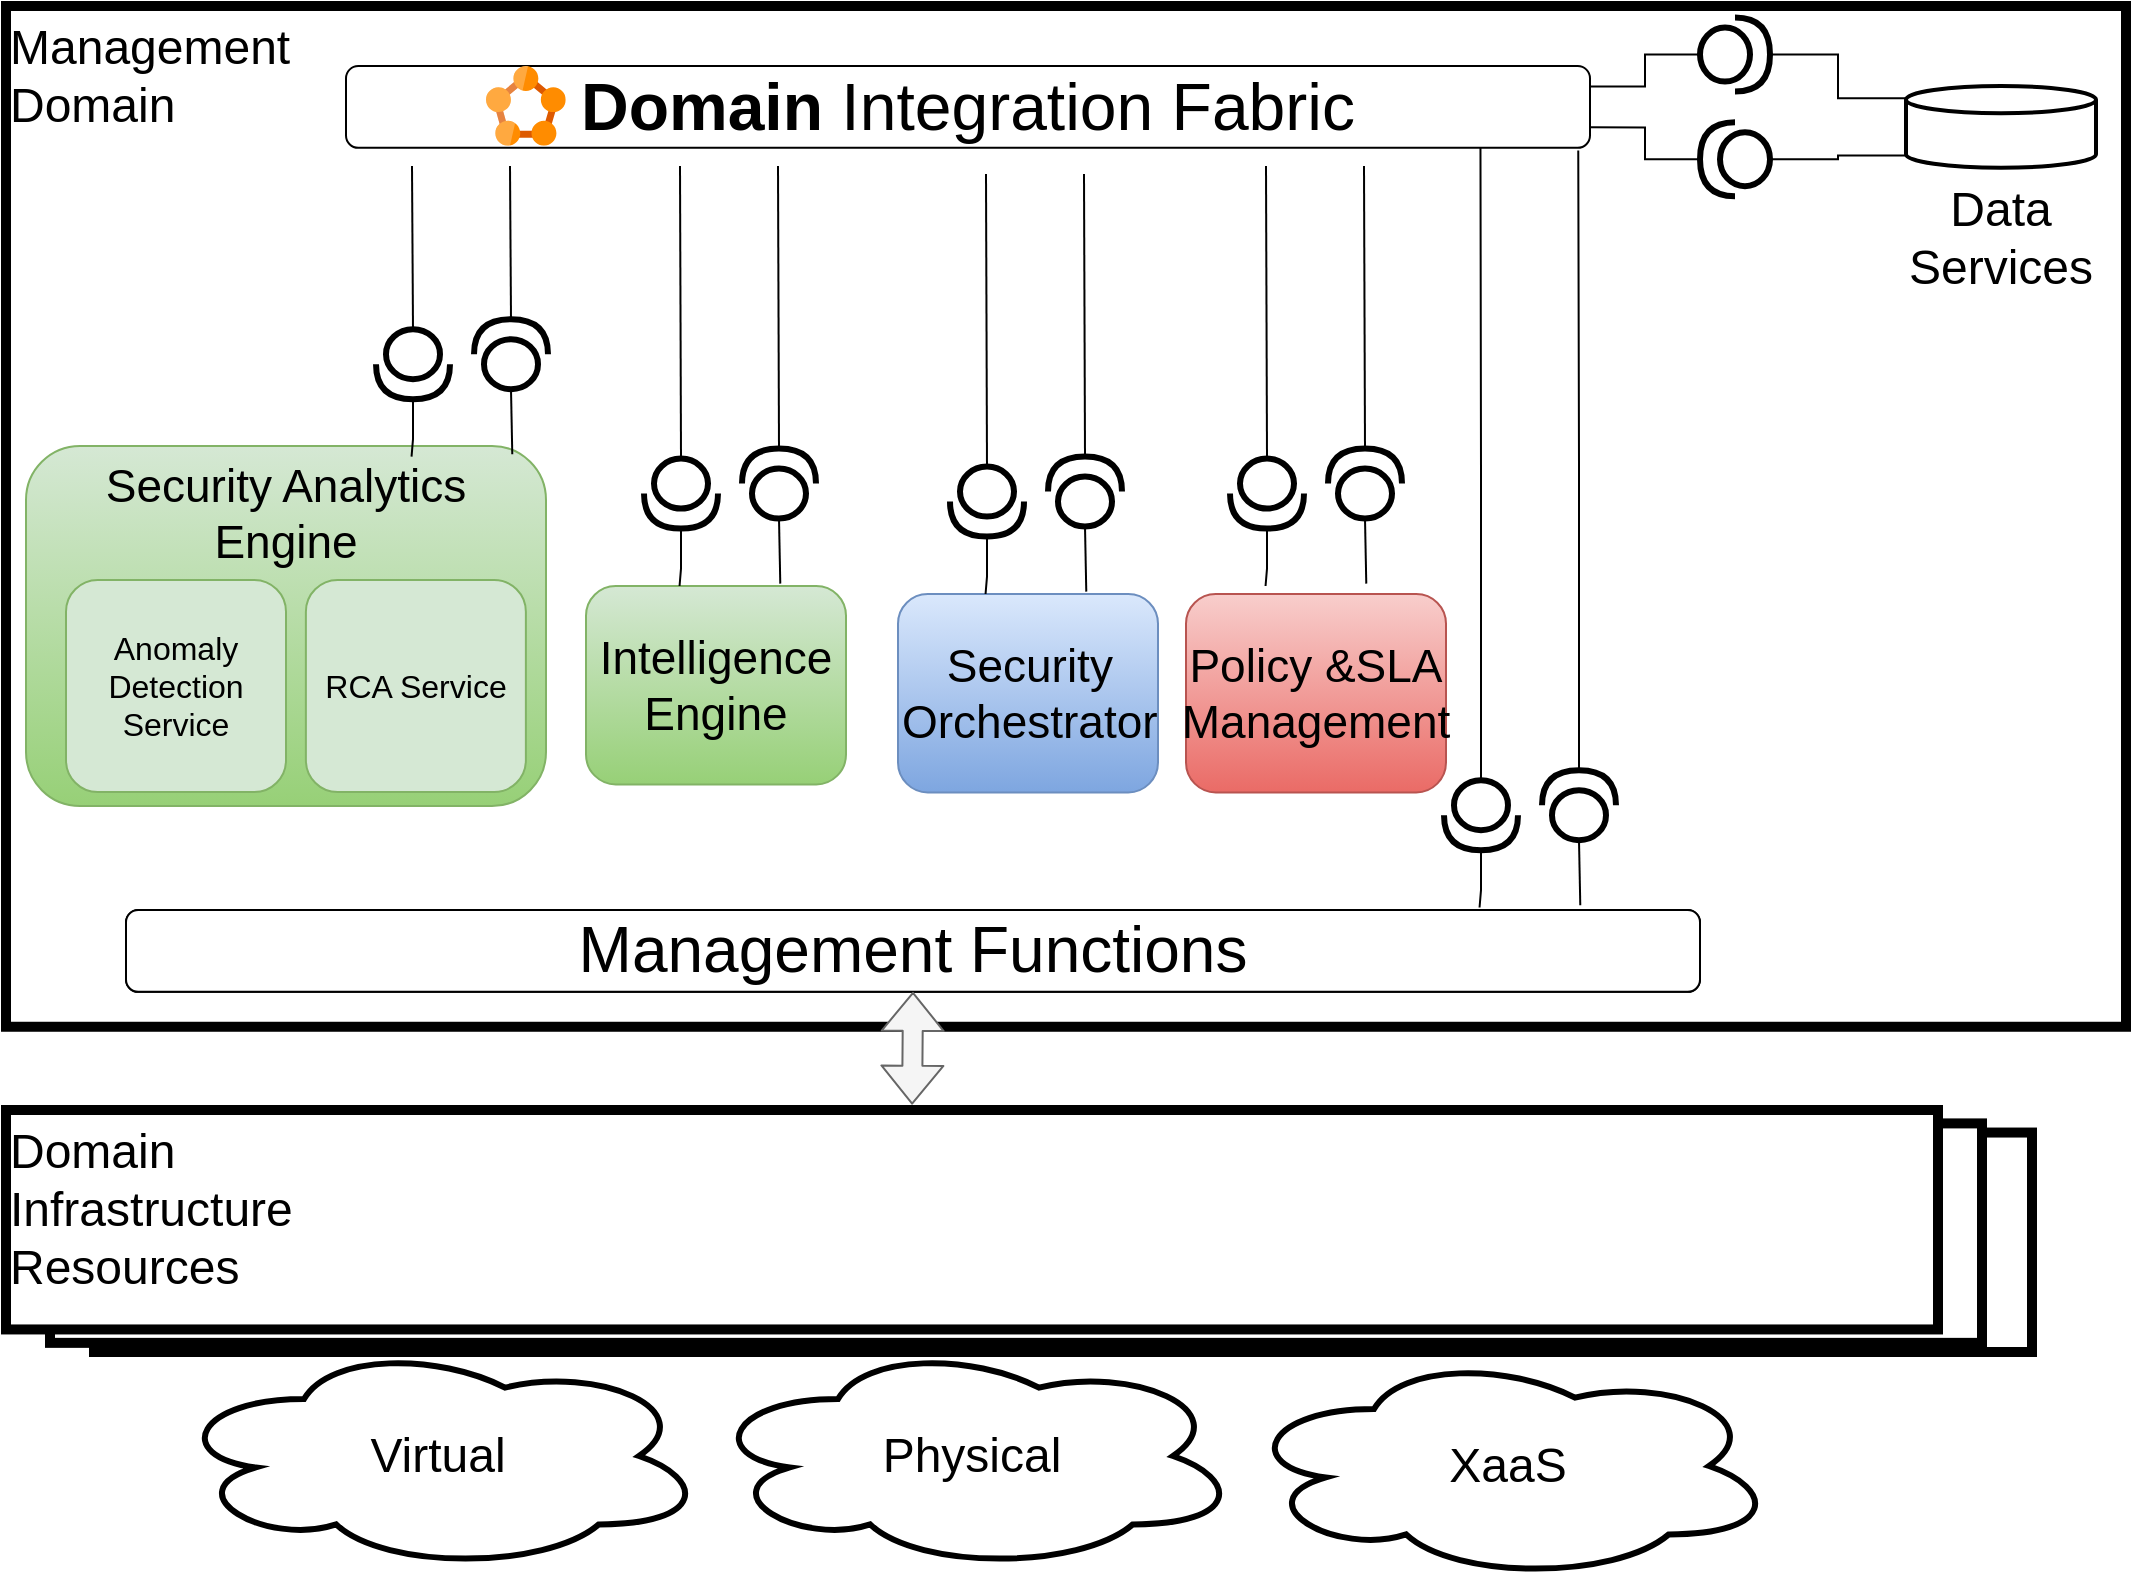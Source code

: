 <mxfile version="12.9.12" type="github" pages="4">
  <diagram id="vbSpEZDxIwtjPWaokUpX" name="Domain">
    <mxGraphModel dx="1517" dy="936" grid="1" gridSize="10" guides="1" tooltips="1" connect="1" arrows="1" fold="1" page="1" pageScale="1" pageWidth="1169" pageHeight="827" math="0" shadow="0">
      <root>
        <mxCell id="0" />
        <mxCell id="1" parent="0" />
        <mxCell id="MV4Hy2AoagP0RmXen3qM-6" value="Management&lt;br&gt;Domain" style="rounded=0;whiteSpace=wrap;html=1;fontSize=24;strokeWidth=5;align=left;verticalAlign=top;fillColor=#ffffff;" parent="1" vertex="1">
          <mxGeometry x="70" y="20" width="1060" height="510.38" as="geometry" />
        </mxCell>
        <mxCell id="BNoNXe1phgjn9KGzHpxG-6" value="&lt;font style=&quot;font-size: 32px&quot;&gt;Management Functions&lt;/font&gt;" style="rounded=1;whiteSpace=wrap;html=1;" parent="1" vertex="1">
          <mxGeometry x="130" y="472" width="787" height="40.91" as="geometry" />
        </mxCell>
        <mxCell id="BNoNXe1phgjn9KGzHpxG-7" value="" style="aspect=fixed;html=1;points=[];align=center;image;fontSize=12;image=img/lib/mscae/Service_Fabric.svg;" parent="1" vertex="1">
          <mxGeometry x="399.997" y="328.62" width="39.891" height="39.891" as="geometry" />
        </mxCell>
        <mxCell id="BNoNXe1phgjn9KGzHpxG-9" style="edgeStyle=orthogonalEdgeStyle;rounded=0;orthogonalLoop=1;jettySize=auto;html=1;exitX=0;exitY=0.5;exitDx=0;exitDy=0;exitPerimeter=0;entryX=0.615;entryY=0.988;entryDx=0;entryDy=0;entryPerimeter=0;endArrow=none;endFill=0;fontSize=24;" parent="1" edge="1">
          <mxGeometry relative="1" as="geometry">
            <mxPoint x="737.5" y="410.19" as="sourcePoint" />
            <mxPoint x="735.63" y="368.019" as="targetPoint" />
          </mxGeometry>
        </mxCell>
        <mxCell id="BNoNXe1phgjn9KGzHpxG-12" style="edgeStyle=orthogonalEdgeStyle;rounded=0;orthogonalLoop=1;jettySize=auto;html=1;exitX=1;exitY=0.5;exitDx=0;exitDy=0;exitPerimeter=0;entryX=0.701;entryY=1.016;entryDx=0;entryDy=0;entryPerimeter=0;endArrow=none;endFill=0;fontSize=24;" parent="1" edge="1">
          <mxGeometry relative="1" as="geometry">
            <mxPoint x="786.5" y="405.19" as="sourcePoint" />
            <mxPoint x="783.962" y="369.165" as="targetPoint" />
          </mxGeometry>
        </mxCell>
        <mxCell id="MV4Hy2AoagP0RmXen3qM-4" value="" style="group;fontSize=24;" parent="1" vertex="1" connectable="0">
          <mxGeometry x="256" y="349.219" width="734" height="40.907" as="geometry" />
        </mxCell>
        <mxCell id="MV4Hy2AoagP0RmXen3qM-5" value="" style="aspect=fixed;html=1;points=[];align=center;image;fontSize=12;image=img/lib/mscae/Service_Fabric.svg;" parent="MV4Hy2AoagP0RmXen3qM-4" vertex="1">
          <mxGeometry x="15.957" y="5.844" width="23.312" height="23.312" as="geometry" />
        </mxCell>
        <mxCell id="MV4Hy2AoagP0RmXen3qM-7" value="&lt;font style=&quot;font-size: 33px&quot;&gt;&lt;b&gt;Domain&lt;/b&gt; Integration Fabric&lt;/font&gt;" style="rounded=1;whiteSpace=wrap;html=1;" parent="1" vertex="1">
          <mxGeometry x="240" y="50" width="622" height="40.91" as="geometry" />
        </mxCell>
        <mxCell id="Y2rbPJFugSSyYV6QfgTF-3" style="edgeStyle=orthogonalEdgeStyle;rounded=0;orthogonalLoop=1;jettySize=auto;html=1;exitX=0;exitY=0.15;exitDx=0;exitDy=0;exitPerimeter=0;entryX=1;entryY=0.5;entryDx=0;entryDy=0;entryPerimeter=0;endArrow=none;endFill=0;" edge="1" parent="1" source="MV4Hy2AoagP0RmXen3qM-9" target="Y2rbPJFugSSyYV6QfgTF-2">
          <mxGeometry relative="1" as="geometry" />
        </mxCell>
        <mxCell id="Y2rbPJFugSSyYV6QfgTF-4" style="edgeStyle=orthogonalEdgeStyle;rounded=0;orthogonalLoop=1;jettySize=auto;html=1;exitX=0;exitY=0.85;exitDx=0;exitDy=0;exitPerimeter=0;entryX=0;entryY=0.5;entryDx=0;entryDy=0;entryPerimeter=0;endArrow=none;endFill=0;" edge="1" parent="1" source="MV4Hy2AoagP0RmXen3qM-9" target="Y2rbPJFugSSyYV6QfgTF-1">
          <mxGeometry relative="1" as="geometry" />
        </mxCell>
        <mxCell id="MV4Hy2AoagP0RmXen3qM-9" value="Data&lt;br&gt;Services" style="strokeWidth=2;html=1;shape=mxgraph.flowchart.database;whiteSpace=wrap;fontSize=24;verticalAlign=top;labelPosition=center;verticalLabelPosition=bottom;align=center;" parent="1" vertex="1">
          <mxGeometry x="1020" y="60.0" width="95" height="40.907" as="geometry" />
        </mxCell>
        <mxCell id="MV4Hy2AoagP0RmXen3qM-10" value="&lt;font style=&quot;font-size: 32px&quot;&gt;Management Functions&lt;/font&gt;" style="rounded=1;whiteSpace=wrap;html=1;" parent="1" vertex="1">
          <mxGeometry x="130" y="472" width="787" height="40.91" as="geometry" />
        </mxCell>
        <mxCell id="MV4Hy2AoagP0RmXen3qM-11" value="" style="aspect=fixed;html=1;points=[];align=center;image;fontSize=12;image=img/lib/mscae/Service_Fabric.svg;" parent="1" vertex="1">
          <mxGeometry x="309.997" y="50" width="39.891" height="39.891" as="geometry" />
        </mxCell>
        <mxCell id="MV4Hy2AoagP0RmXen3qM-12" style="edgeStyle=orthogonalEdgeStyle;rounded=0;orthogonalLoop=1;jettySize=auto;html=1;entryX=0.771;entryY=0.046;entryDx=0;entryDy=0;endArrow=none;endFill=0;fontSize=24;entryPerimeter=0;" parent="1" source="MV4Hy2AoagP0RmXen3qM-14" edge="1">
          <mxGeometry relative="1" as="geometry">
            <mxPoint x="806.777" y="470.772" as="targetPoint" />
          </mxGeometry>
        </mxCell>
        <mxCell id="MV4Hy2AoagP0RmXen3qM-13" style="edgeStyle=orthogonalEdgeStyle;rounded=0;orthogonalLoop=1;jettySize=auto;html=1;exitX=0;exitY=0.5;exitDx=0;exitDy=0;exitPerimeter=0;entryX=0.778;entryY=1.076;entryDx=0;entryDy=0;entryPerimeter=0;endArrow=none;endFill=0;fontSize=24;" parent="1" source="MV4Hy2AoagP0RmXen3qM-14" edge="1">
          <mxGeometry relative="1" as="geometry">
            <mxPoint x="807.236" y="90.909" as="targetPoint" />
          </mxGeometry>
        </mxCell>
        <mxCell id="MV4Hy2AoagP0RmXen3qM-14" value="" style="shape=providedRequiredInterface;html=1;verticalLabelPosition=bottom;strokeWidth=3;fillColor=#ffffff;fontSize=24;rotation=90;" parent="1" vertex="1">
          <mxGeometry x="790" y="406.08" width="35" height="37" as="geometry" />
        </mxCell>
        <mxCell id="MV4Hy2AoagP0RmXen3qM-15" style="edgeStyle=orthogonalEdgeStyle;rounded=0;orthogonalLoop=1;jettySize=auto;html=1;exitX=0;exitY=0.5;exitDx=0;exitDy=0;exitPerimeter=0;entryX=0.835;entryY=0.017;entryDx=0;entryDy=0;entryPerimeter=0;endArrow=none;endFill=0;fontSize=24;" parent="1" source="MV4Hy2AoagP0RmXen3qM-17" edge="1">
          <mxGeometry relative="1" as="geometry">
            <mxPoint x="857.145" y="469.585" as="targetPoint" />
          </mxGeometry>
        </mxCell>
        <mxCell id="MV4Hy2AoagP0RmXen3qM-16" style="edgeStyle=orthogonalEdgeStyle;rounded=0;orthogonalLoop=1;jettySize=auto;html=1;exitX=1;exitY=0.5;exitDx=0;exitDy=0;exitPerimeter=0;entryX=0.865;entryY=1.11;entryDx=0;entryDy=0;entryPerimeter=0;endArrow=none;endFill=0;fontSize=24;" parent="1" source="MV4Hy2AoagP0RmXen3qM-17" edge="1">
          <mxGeometry relative="1" as="geometry">
            <mxPoint x="856.13" y="92.3" as="targetPoint" />
          </mxGeometry>
        </mxCell>
        <mxCell id="MV4Hy2AoagP0RmXen3qM-17" value="" style="shape=providedRequiredInterface;html=1;verticalLabelPosition=bottom;strokeWidth=3;fillColor=#ffffff;fontSize=24;rotation=-90;" parent="1" vertex="1">
          <mxGeometry x="839" y="401.08" width="35" height="37" as="geometry" />
        </mxCell>
        <mxCell id="L7ytGBTD2fuBD8t5aJeN-1" value="" style="group" parent="1" vertex="1" connectable="0">
          <mxGeometry x="70" y="572" width="1013" height="230" as="geometry" />
        </mxCell>
        <mxCell id="L7ytGBTD2fuBD8t5aJeN-2" value="" style="rounded=0;whiteSpace=wrap;html=1;fontSize=24;fillColor=none;strokeWidth=5;align=left;verticalAlign=top;" parent="L7ytGBTD2fuBD8t5aJeN-1" vertex="1">
          <mxGeometry x="44" y="11.277" width="969" height="109.723" as="geometry" />
        </mxCell>
        <mxCell id="L7ytGBTD2fuBD8t5aJeN-3" value="" style="rounded=0;whiteSpace=wrap;html=1;fontSize=24;fillColor=#ffffff;strokeWidth=5;align=left;verticalAlign=top;" parent="L7ytGBTD2fuBD8t5aJeN-1" vertex="1">
          <mxGeometry x="22" y="6.705" width="966" height="109.723" as="geometry" />
        </mxCell>
        <mxCell id="L7ytGBTD2fuBD8t5aJeN-4" value="" style="group;fontSize=24;" parent="L7ytGBTD2fuBD8t5aJeN-1" vertex="1" connectable="0">
          <mxGeometry x="186" y="15.239" width="734" height="21.335" as="geometry" />
        </mxCell>
        <mxCell id="L7ytGBTD2fuBD8t5aJeN-5" value="" style="aspect=fixed;html=1;points=[];align=center;image;fontSize=12;image=img/lib/mscae/Service_Fabric.svg;" parent="L7ytGBTD2fuBD8t5aJeN-4" vertex="1">
          <mxGeometry x="15.957" y="3.048" width="12.158" height="12.158" as="geometry" />
        </mxCell>
        <mxCell id="L7ytGBTD2fuBD8t5aJeN-6" value="Domain&lt;br&gt;Infrastructure&lt;br&gt;Resources" style="rounded=0;whiteSpace=wrap;html=1;fontSize=24;strokeWidth=5;align=left;verticalAlign=top;fillColor=#ffffff;" parent="L7ytGBTD2fuBD8t5aJeN-1" vertex="1">
          <mxGeometry width="966" height="109.723" as="geometry" />
        </mxCell>
        <mxCell id="L7ytGBTD2fuBD8t5aJeN-7" value="Virtual" style="ellipse;shape=cloud;whiteSpace=wrap;html=1;strokeWidth=3;fillColor=#ffffff;fontSize=24;" parent="L7ytGBTD2fuBD8t5aJeN-1" vertex="1">
          <mxGeometry x="82" y="116" width="268" height="114" as="geometry" />
        </mxCell>
        <mxCell id="L7ytGBTD2fuBD8t5aJeN-8" value="Physical" style="ellipse;shape=cloud;whiteSpace=wrap;html=1;strokeWidth=3;fillColor=#ffffff;fontSize=24;" parent="L7ytGBTD2fuBD8t5aJeN-1" vertex="1">
          <mxGeometry x="349" y="116" width="268" height="114" as="geometry" />
        </mxCell>
        <mxCell id="L7ytGBTD2fuBD8t5aJeN-9" value="XaaS" style="ellipse;shape=cloud;whiteSpace=wrap;html=1;strokeWidth=3;fillColor=#ffffff;fontSize=24;" parent="L7ytGBTD2fuBD8t5aJeN-1" vertex="1">
          <mxGeometry x="617" y="121" width="268" height="114" as="geometry" />
        </mxCell>
        <mxCell id="L7ytGBTD2fuBD8t5aJeN-10" value="" style="shape=flexArrow;endArrow=classic;startArrow=classic;html=1;fontSize=24;entryX=0.469;entryY=-0.024;entryDx=0;entryDy=0;entryPerimeter=0;exitX=0.5;exitY=1;exitDx=0;exitDy=0;fillColor=#f5f5f5;strokeColor=#666666;" parent="1" target="L7ytGBTD2fuBD8t5aJeN-6" edge="1">
          <mxGeometry width="50" height="50" relative="1" as="geometry">
            <mxPoint x="523.5" y="512.91" as="sourcePoint" />
            <mxPoint x="280" y="460" as="targetPoint" />
          </mxGeometry>
        </mxCell>
        <mxCell id="L7ytGBTD2fuBD8t5aJeN-12" value="Intelligence&lt;br&gt;&lt;div&gt;&lt;span&gt;Engine&lt;/span&gt;&lt;/div&gt;" style="rounded=1;whiteSpace=wrap;html=1;gradientColor=#97d077;fillColor=#d5e8d4;strokeColor=#82b366;labelPosition=center;verticalLabelPosition=middle;align=center;verticalAlign=middle;fontSize=23;" parent="1" vertex="1">
          <mxGeometry x="360" y="310" width="130" height="99.19" as="geometry" />
        </mxCell>
        <mxCell id="L7ytGBTD2fuBD8t5aJeN-15" value="&lt;div style=&quot;text-align: center&quot;&gt;&lt;span&gt;Security&lt;/span&gt;&lt;/div&gt;&lt;div style=&quot;text-align: center&quot;&gt;&lt;span&gt;Orchestrator&lt;/span&gt;&lt;/div&gt;" style="rounded=1;whiteSpace=wrap;html=1;gradientColor=#7ea6e0;fillColor=#dae8fc;strokeColor=#6c8ebf;labelPosition=center;verticalLabelPosition=middle;align=left;verticalAlign=middle;fontSize=23;" parent="1" vertex="1">
          <mxGeometry x="516" y="314" width="130" height="99.19" as="geometry" />
        </mxCell>
        <mxCell id="L7ytGBTD2fuBD8t5aJeN-16" value="Policy &amp;amp;SLA&lt;br&gt;Management" style="rounded=1;whiteSpace=wrap;html=1;gradientColor=#ea6b66;fillColor=#f8cecc;strokeColor=#b85450;labelPosition=center;verticalLabelPosition=middle;align=center;verticalAlign=middle;fontSize=23;" parent="1" vertex="1">
          <mxGeometry x="660" y="314" width="130" height="99.19" as="geometry" />
        </mxCell>
        <mxCell id="L7ytGBTD2fuBD8t5aJeN-18" value="" style="group" parent="1" vertex="1" connectable="0">
          <mxGeometry x="80" y="160" width="260" height="260" as="geometry" />
        </mxCell>
        <mxCell id="L7ytGBTD2fuBD8t5aJeN-11" value="Security Analytics&lt;br style=&quot;font-size: 23px&quot;&gt;Engine" style="rounded=1;whiteSpace=wrap;html=1;gradientColor=#97d077;fillColor=#d5e8d4;strokeColor=#82b366;labelPosition=center;verticalLabelPosition=middle;align=center;verticalAlign=top;fontSize=23;" parent="L7ytGBTD2fuBD8t5aJeN-18" vertex="1">
          <mxGeometry y="80" width="260" height="180" as="geometry" />
        </mxCell>
        <mxCell id="MV4Hy2AoagP0RmXen3qM-18" value="Anomaly Detection Service" style="rounded=1;whiteSpace=wrap;html=1;fillColor=#d5e8d4;strokeColor=#82b366;fontSize=16;" parent="L7ytGBTD2fuBD8t5aJeN-18" vertex="1">
          <mxGeometry x="20" y="147" width="110" height="106" as="geometry" />
        </mxCell>
        <mxCell id="MV4Hy2AoagP0RmXen3qM-19" value="RCA Service" style="rounded=1;whiteSpace=wrap;html=1;fillColor=#d5e8d4;strokeColor=#82b366;fontSize=16;" parent="L7ytGBTD2fuBD8t5aJeN-18" vertex="1">
          <mxGeometry x="139.94" y="147" width="110" height="106" as="geometry" />
        </mxCell>
        <mxCell id="L7ytGBTD2fuBD8t5aJeN-36" style="edgeStyle=orthogonalEdgeStyle;rounded=0;orthogonalLoop=1;jettySize=auto;html=1;exitX=0;exitY=0.5;exitDx=0;exitDy=0;exitPerimeter=0;endArrow=none;endFill=0;fontSize=24;" parent="1" source="L7ytGBTD2fuBD8t5aJeN-39" edge="1">
          <mxGeometry relative="1" as="geometry">
            <mxPoint x="407" y="100" as="targetPoint" />
          </mxGeometry>
        </mxCell>
        <mxCell id="L7ytGBTD2fuBD8t5aJeN-37" style="edgeStyle=orthogonalEdgeStyle;rounded=0;orthogonalLoop=1;jettySize=auto;html=1;exitX=1;exitY=0.5;exitDx=0;exitDy=0;exitPerimeter=0;endArrow=none;endFill=0;fontSize=24;" parent="1" source="L7ytGBTD2fuBD8t5aJeN-38" edge="1">
          <mxGeometry relative="1" as="geometry">
            <mxPoint x="456" y="100" as="targetPoint" />
          </mxGeometry>
        </mxCell>
        <mxCell id="L7ytGBTD2fuBD8t5aJeN-38" value="" style="shape=providedRequiredInterface;html=1;verticalLabelPosition=bottom;strokeWidth=3;fillColor=#ffffff;fontSize=24;rotation=-90;" parent="1" vertex="1">
          <mxGeometry x="439" y="240.31" width="35" height="37" as="geometry" />
        </mxCell>
        <mxCell id="L7ytGBTD2fuBD8t5aJeN-39" value="" style="shape=providedRequiredInterface;html=1;verticalLabelPosition=bottom;strokeWidth=3;fillColor=#ffffff;fontSize=24;rotation=90;" parent="1" vertex="1">
          <mxGeometry x="390" y="245.31" width="35" height="37" as="geometry" />
        </mxCell>
        <mxCell id="L7ytGBTD2fuBD8t5aJeN-40" style="edgeStyle=orthogonalEdgeStyle;rounded=0;orthogonalLoop=1;jettySize=auto;html=1;entryX=0.771;entryY=0.046;entryDx=0;entryDy=0;endArrow=none;endFill=0;fontSize=24;entryPerimeter=0;" parent="1" source="L7ytGBTD2fuBD8t5aJeN-39" edge="1">
          <mxGeometry relative="1" as="geometry">
            <mxPoint x="406.777" y="310.002" as="targetPoint" />
          </mxGeometry>
        </mxCell>
        <mxCell id="L7ytGBTD2fuBD8t5aJeN-41" style="edgeStyle=orthogonalEdgeStyle;rounded=0;orthogonalLoop=1;jettySize=auto;html=1;exitX=0;exitY=0.5;exitDx=0;exitDy=0;exitPerimeter=0;entryX=0.835;entryY=0.017;entryDx=0;entryDy=0;entryPerimeter=0;endArrow=none;endFill=0;fontSize=24;" parent="1" source="L7ytGBTD2fuBD8t5aJeN-38" edge="1">
          <mxGeometry relative="1" as="geometry">
            <mxPoint x="457.145" y="308.815" as="targetPoint" />
          </mxGeometry>
        </mxCell>
        <mxCell id="L7ytGBTD2fuBD8t5aJeN-42" style="edgeStyle=orthogonalEdgeStyle;rounded=0;orthogonalLoop=1;jettySize=auto;html=1;entryX=0.771;entryY=0.046;entryDx=0;entryDy=0;endArrow=none;endFill=0;fontSize=24;entryPerimeter=0;" parent="1" source="L7ytGBTD2fuBD8t5aJeN-45" edge="1">
          <mxGeometry relative="1" as="geometry">
            <mxPoint x="559.777" y="314.002" as="targetPoint" />
          </mxGeometry>
        </mxCell>
        <mxCell id="L7ytGBTD2fuBD8t5aJeN-43" style="edgeStyle=orthogonalEdgeStyle;rounded=0;orthogonalLoop=1;jettySize=auto;html=1;exitX=0;exitY=0.5;exitDx=0;exitDy=0;exitPerimeter=0;entryX=0.835;entryY=0.017;entryDx=0;entryDy=0;entryPerimeter=0;endArrow=none;endFill=0;fontSize=24;" parent="1" source="L7ytGBTD2fuBD8t5aJeN-44" edge="1">
          <mxGeometry relative="1" as="geometry">
            <mxPoint x="610.145" y="312.815" as="targetPoint" />
          </mxGeometry>
        </mxCell>
        <mxCell id="L7ytGBTD2fuBD8t5aJeN-44" value="" style="shape=providedRequiredInterface;html=1;verticalLabelPosition=bottom;strokeWidth=3;fillColor=#ffffff;fontSize=24;rotation=-90;" parent="1" vertex="1">
          <mxGeometry x="592" y="244.31" width="35" height="37" as="geometry" />
        </mxCell>
        <mxCell id="L7ytGBTD2fuBD8t5aJeN-45" value="" style="shape=providedRequiredInterface;html=1;verticalLabelPosition=bottom;strokeWidth=3;fillColor=#ffffff;fontSize=24;rotation=90;" parent="1" vertex="1">
          <mxGeometry x="543" y="249.31" width="35" height="37" as="geometry" />
        </mxCell>
        <mxCell id="L7ytGBTD2fuBD8t5aJeN-46" style="edgeStyle=orthogonalEdgeStyle;rounded=0;orthogonalLoop=1;jettySize=auto;html=1;exitX=0;exitY=0.5;exitDx=0;exitDy=0;exitPerimeter=0;endArrow=none;endFill=0;fontSize=24;" parent="1" source="L7ytGBTD2fuBD8t5aJeN-45" edge="1">
          <mxGeometry relative="1" as="geometry">
            <mxPoint x="560.0" y="104" as="targetPoint" />
          </mxGeometry>
        </mxCell>
        <mxCell id="L7ytGBTD2fuBD8t5aJeN-47" style="edgeStyle=orthogonalEdgeStyle;rounded=0;orthogonalLoop=1;jettySize=auto;html=1;exitX=1;exitY=0.5;exitDx=0;exitDy=0;exitPerimeter=0;endArrow=none;endFill=0;fontSize=24;" parent="1" source="L7ytGBTD2fuBD8t5aJeN-44" edge="1">
          <mxGeometry relative="1" as="geometry">
            <mxPoint x="609.0" y="104" as="targetPoint" />
          </mxGeometry>
        </mxCell>
        <mxCell id="L7ytGBTD2fuBD8t5aJeN-48" style="edgeStyle=orthogonalEdgeStyle;rounded=0;orthogonalLoop=1;jettySize=auto;html=1;entryX=0.771;entryY=0.046;entryDx=0;entryDy=0;endArrow=none;endFill=0;fontSize=24;entryPerimeter=0;" parent="1" source="L7ytGBTD2fuBD8t5aJeN-51" edge="1">
          <mxGeometry relative="1" as="geometry">
            <mxPoint x="699.777" y="310.002" as="targetPoint" />
          </mxGeometry>
        </mxCell>
        <mxCell id="L7ytGBTD2fuBD8t5aJeN-49" style="edgeStyle=orthogonalEdgeStyle;rounded=0;orthogonalLoop=1;jettySize=auto;html=1;exitX=0;exitY=0.5;exitDx=0;exitDy=0;exitPerimeter=0;entryX=0.835;entryY=0.017;entryDx=0;entryDy=0;entryPerimeter=0;endArrow=none;endFill=0;fontSize=24;" parent="1" source="L7ytGBTD2fuBD8t5aJeN-50" edge="1">
          <mxGeometry relative="1" as="geometry">
            <mxPoint x="750.145" y="308.815" as="targetPoint" />
          </mxGeometry>
        </mxCell>
        <mxCell id="L7ytGBTD2fuBD8t5aJeN-50" value="" style="shape=providedRequiredInterface;html=1;verticalLabelPosition=bottom;strokeWidth=3;fillColor=#ffffff;fontSize=24;rotation=-90;" parent="1" vertex="1">
          <mxGeometry x="732" y="240.31" width="35" height="37" as="geometry" />
        </mxCell>
        <mxCell id="L7ytGBTD2fuBD8t5aJeN-51" value="" style="shape=providedRequiredInterface;html=1;verticalLabelPosition=bottom;strokeWidth=3;fillColor=#ffffff;fontSize=24;rotation=90;" parent="1" vertex="1">
          <mxGeometry x="683" y="245.31" width="35" height="37" as="geometry" />
        </mxCell>
        <mxCell id="L7ytGBTD2fuBD8t5aJeN-52" style="edgeStyle=orthogonalEdgeStyle;rounded=0;orthogonalLoop=1;jettySize=auto;html=1;exitX=0;exitY=0.5;exitDx=0;exitDy=0;exitPerimeter=0;endArrow=none;endFill=0;fontSize=24;" parent="1" source="L7ytGBTD2fuBD8t5aJeN-51" edge="1">
          <mxGeometry relative="1" as="geometry">
            <mxPoint x="700" y="100" as="targetPoint" />
          </mxGeometry>
        </mxCell>
        <mxCell id="L7ytGBTD2fuBD8t5aJeN-53" style="edgeStyle=orthogonalEdgeStyle;rounded=0;orthogonalLoop=1;jettySize=auto;html=1;exitX=1;exitY=0.5;exitDx=0;exitDy=0;exitPerimeter=0;endArrow=none;endFill=0;fontSize=24;" parent="1" source="L7ytGBTD2fuBD8t5aJeN-50" edge="1">
          <mxGeometry relative="1" as="geometry">
            <mxPoint x="749" y="100" as="targetPoint" />
          </mxGeometry>
        </mxCell>
        <mxCell id="L7ytGBTD2fuBD8t5aJeN-54" style="edgeStyle=orthogonalEdgeStyle;rounded=0;orthogonalLoop=1;jettySize=auto;html=1;entryX=0.771;entryY=0.046;entryDx=0;entryDy=0;endArrow=none;endFill=0;fontSize=24;entryPerimeter=0;" parent="1" source="L7ytGBTD2fuBD8t5aJeN-57" edge="1">
          <mxGeometry relative="1" as="geometry">
            <mxPoint x="272.777" y="245.312" as="targetPoint" />
          </mxGeometry>
        </mxCell>
        <mxCell id="L7ytGBTD2fuBD8t5aJeN-55" style="edgeStyle=orthogonalEdgeStyle;rounded=0;orthogonalLoop=1;jettySize=auto;html=1;exitX=0;exitY=0.5;exitDx=0;exitDy=0;exitPerimeter=0;entryX=0.835;entryY=0.017;entryDx=0;entryDy=0;entryPerimeter=0;endArrow=none;endFill=0;fontSize=24;" parent="1" source="L7ytGBTD2fuBD8t5aJeN-56" edge="1">
          <mxGeometry relative="1" as="geometry">
            <mxPoint x="323.145" y="244.125" as="targetPoint" />
          </mxGeometry>
        </mxCell>
        <mxCell id="L7ytGBTD2fuBD8t5aJeN-56" value="" style="shape=providedRequiredInterface;html=1;verticalLabelPosition=bottom;strokeWidth=3;fillColor=#ffffff;fontSize=24;rotation=-90;" parent="1" vertex="1">
          <mxGeometry x="305" y="175.62" width="35" height="37" as="geometry" />
        </mxCell>
        <mxCell id="L7ytGBTD2fuBD8t5aJeN-57" value="" style="shape=providedRequiredInterface;html=1;verticalLabelPosition=bottom;strokeWidth=3;fillColor=#ffffff;fontSize=24;rotation=90;" parent="1" vertex="1">
          <mxGeometry x="256" y="180.62" width="35" height="37" as="geometry" />
        </mxCell>
        <mxCell id="L7ytGBTD2fuBD8t5aJeN-58" style="edgeStyle=orthogonalEdgeStyle;rounded=0;orthogonalLoop=1;jettySize=auto;html=1;exitX=0;exitY=0.5;exitDx=0;exitDy=0;exitPerimeter=0;endArrow=none;endFill=0;fontSize=24;" parent="1" source="L7ytGBTD2fuBD8t5aJeN-57" edge="1">
          <mxGeometry relative="1" as="geometry">
            <mxPoint x="273" y="100" as="targetPoint" />
          </mxGeometry>
        </mxCell>
        <mxCell id="L7ytGBTD2fuBD8t5aJeN-59" style="edgeStyle=orthogonalEdgeStyle;rounded=0;orthogonalLoop=1;jettySize=auto;html=1;exitX=1;exitY=0.5;exitDx=0;exitDy=0;exitPerimeter=0;endArrow=none;endFill=0;fontSize=24;" parent="1" source="L7ytGBTD2fuBD8t5aJeN-56" edge="1">
          <mxGeometry relative="1" as="geometry">
            <mxPoint x="322" y="100" as="targetPoint" />
          </mxGeometry>
        </mxCell>
        <mxCell id="Y2rbPJFugSSyYV6QfgTF-6" style="edgeStyle=orthogonalEdgeStyle;rounded=0;orthogonalLoop=1;jettySize=auto;html=1;exitX=1;exitY=0.5;exitDx=0;exitDy=0;exitPerimeter=0;entryX=1;entryY=0.75;entryDx=0;entryDy=0;endArrow=none;endFill=0;" edge="1" parent="1" source="Y2rbPJFugSSyYV6QfgTF-1" target="MV4Hy2AoagP0RmXen3qM-7">
          <mxGeometry relative="1" as="geometry" />
        </mxCell>
        <mxCell id="Y2rbPJFugSSyYV6QfgTF-1" value="" style="shape=providedRequiredInterface;html=1;verticalLabelPosition=bottom;strokeWidth=3;fillColor=#ffffff;fontSize=24;rotation=-180;" vertex="1" parent="1">
          <mxGeometry x="917" y="78.11" width="35" height="37" as="geometry" />
        </mxCell>
        <mxCell id="Y2rbPJFugSSyYV6QfgTF-5" style="edgeStyle=orthogonalEdgeStyle;rounded=0;orthogonalLoop=1;jettySize=auto;html=1;exitX=0;exitY=0.5;exitDx=0;exitDy=0;exitPerimeter=0;entryX=1;entryY=0.25;entryDx=0;entryDy=0;endArrow=none;endFill=0;" edge="1" parent="1" source="Y2rbPJFugSSyYV6QfgTF-2" target="MV4Hy2AoagP0RmXen3qM-7">
          <mxGeometry relative="1" as="geometry" />
        </mxCell>
        <mxCell id="Y2rbPJFugSSyYV6QfgTF-2" value="" style="shape=providedRequiredInterface;html=1;verticalLabelPosition=bottom;strokeWidth=3;fillColor=#ffffff;fontSize=24;rotation=0;" vertex="1" parent="1">
          <mxGeometry x="917" y="25.8" width="35" height="37" as="geometry" />
        </mxCell>
      </root>
    </mxGraphModel>
  </diagram>
  <diagram id="c6sg14IkiNQq7ziwsip3" name="ZSM Mapping">
    <mxGraphModel dx="1770" dy="1919" grid="1" gridSize="10" guides="1" tooltips="1" connect="1" arrows="1" fold="1" page="1" pageScale="1" pageWidth="1169" pageHeight="827" math="0" shadow="0">
      <root>
        <mxCell id="dCaCou-QPLY2ix1EQ3Cx-0" />
        <mxCell id="dCaCou-QPLY2ix1EQ3Cx-1" parent="dCaCou-QPLY2ix1EQ3Cx-0" />
        <mxCell id="dCaCou-QPLY2ix1EQ3Cx-22" value="&lt;b&gt;E2E&lt;/b&gt;&lt;br&gt;Service&lt;br&gt;Management&lt;br&gt;Domain" style="rounded=0;whiteSpace=wrap;html=1;fontSize=24;fillColor=#ffffff;strokeWidth=5;align=left;verticalAlign=top;" parent="dCaCou-QPLY2ix1EQ3Cx-1" vertex="1">
          <mxGeometry x="58" y="-378" width="1111" height="438" as="geometry" />
        </mxCell>
        <mxCell id="dCaCou-QPLY2ix1EQ3Cx-2" value="&lt;font style=&quot;font-size: 23px&quot;&gt;E2E&amp;nbsp;&lt;br&gt;Management Functions&lt;/font&gt;" style="rounded=1;whiteSpace=wrap;html=1;" parent="dCaCou-QPLY2ix1EQ3Cx-1" vertex="1">
          <mxGeometry x="815" y="-376" width="256" height="70" as="geometry" />
        </mxCell>
        <mxCell id="dCaCou-QPLY2ix1EQ3Cx-97" style="edgeStyle=orthogonalEdgeStyle;rounded=0;orthogonalLoop=1;jettySize=auto;html=1;exitX=0;exitY=0.5;exitDx=0;exitDy=0;exitPerimeter=0;entryX=0;entryY=0.5;entryDx=0;entryDy=0;entryPerimeter=0;endArrow=none;endFill=0;fontSize=24;" parent="dCaCou-QPLY2ix1EQ3Cx-1" source="dCaCou-QPLY2ix1EQ3Cx-14" target="dCaCou-QPLY2ix1EQ3Cx-95" edge="1">
          <mxGeometry relative="1" as="geometry" />
        </mxCell>
        <mxCell id="dCaCou-QPLY2ix1EQ3Cx-98" style="edgeStyle=orthogonalEdgeStyle;rounded=0;orthogonalLoop=1;jettySize=auto;html=1;exitX=0.5;exitY=1;exitDx=0;exitDy=0;exitPerimeter=0;entryX=1;entryY=0.5;entryDx=0;entryDy=0;entryPerimeter=0;endArrow=none;endFill=0;fontSize=24;" parent="dCaCou-QPLY2ix1EQ3Cx-1" source="dCaCou-QPLY2ix1EQ3Cx-14" target="dCaCou-QPLY2ix1EQ3Cx-96" edge="1">
          <mxGeometry relative="1" as="geometry" />
        </mxCell>
        <mxCell id="dCaCou-QPLY2ix1EQ3Cx-14" value="Data&lt;br&gt;Services" style="strokeWidth=2;html=1;shape=mxgraph.flowchart.database;whiteSpace=wrap;fontSize=24;verticalAlign=bottom;labelPosition=center;verticalLabelPosition=top;align=center;" parent="dCaCou-QPLY2ix1EQ3Cx-1" vertex="1">
          <mxGeometry x="1064" y="-273" width="95" height="70" as="geometry" />
        </mxCell>
        <mxCell id="dCaCou-QPLY2ix1EQ3Cx-16" value="" style="group;fontSize=24;" parent="dCaCou-QPLY2ix1EQ3Cx-1" vertex="1" connectable="0">
          <mxGeometry x="164" y="210" width="920" height="70" as="geometry" />
        </mxCell>
        <mxCell id="dCaCou-QPLY2ix1EQ3Cx-17" value="&lt;font style=&quot;font-size: 33px&quot;&gt;&lt;b&gt;Cross/Inter Domain&lt;/b&gt; Integration Fabric&lt;/font&gt;" style="rounded=1;whiteSpace=wrap;html=1;" parent="dCaCou-QPLY2ix1EQ3Cx-16" vertex="1">
          <mxGeometry width="920" height="70" as="geometry" />
        </mxCell>
        <mxCell id="dCaCou-QPLY2ix1EQ3Cx-18" value="" style="aspect=fixed;html=1;points=[];align=center;image;fontSize=12;image=img/lib/mscae/Service_Fabric.svg;" parent="dCaCou-QPLY2ix1EQ3Cx-16" vertex="1">
          <mxGeometry x="20" y="10" width="50" height="50" as="geometry" />
        </mxCell>
        <mxCell id="dCaCou-QPLY2ix1EQ3Cx-79" style="edgeStyle=orthogonalEdgeStyle;rounded=0;orthogonalLoop=1;jettySize=auto;html=1;exitX=0.75;exitY=1;exitDx=0;exitDy=0;entryX=0;entryY=0.5;entryDx=0;entryDy=0;entryPerimeter=0;endArrow=none;endFill=0;fontSize=24;" parent="dCaCou-QPLY2ix1EQ3Cx-1" source="dCaCou-QPLY2ix1EQ3Cx-26" target="dCaCou-QPLY2ix1EQ3Cx-73" edge="1">
          <mxGeometry relative="1" as="geometry" />
        </mxCell>
        <mxCell id="dCaCou-QPLY2ix1EQ3Cx-26" value="" style="rounded=1;whiteSpace=wrap;html=1;" parent="dCaCou-QPLY2ix1EQ3Cx-1" vertex="1">
          <mxGeometry x="230" y="-376" width="585" height="96" as="geometry" />
        </mxCell>
        <mxCell id="dCaCou-QPLY2ix1EQ3Cx-31" value="" style="group" parent="dCaCou-QPLY2ix1EQ3Cx-1" vertex="1" connectable="0">
          <mxGeometry x="50" y="490" width="1013" height="232" as="geometry" />
        </mxCell>
        <mxCell id="dCaCou-QPLY2ix1EQ3Cx-29" value="" style="rounded=0;whiteSpace=wrap;html=1;fontSize=24;fillColor=none;strokeWidth=5;align=left;verticalAlign=top;" parent="dCaCou-QPLY2ix1EQ3Cx-31" vertex="1">
          <mxGeometry x="44" y="21.622" width="969" height="210.378" as="geometry" />
        </mxCell>
        <mxCell id="dCaCou-QPLY2ix1EQ3Cx-27" value="" style="rounded=0;whiteSpace=wrap;html=1;fontSize=24;fillColor=#ffffff;strokeWidth=5;align=left;verticalAlign=top;" parent="dCaCou-QPLY2ix1EQ3Cx-31" vertex="1">
          <mxGeometry x="22" y="12.856" width="966" height="210.378" as="geometry" />
        </mxCell>
        <mxCell id="dCaCou-QPLY2ix1EQ3Cx-23" value="" style="group;fontSize=24;" parent="dCaCou-QPLY2ix1EQ3Cx-31" vertex="1" connectable="0">
          <mxGeometry x="186" y="29.219" width="734" height="40.907" as="geometry" />
        </mxCell>
        <mxCell id="dCaCou-QPLY2ix1EQ3Cx-25" value="" style="aspect=fixed;html=1;points=[];align=center;image;fontSize=12;image=img/lib/mscae/Service_Fabric.svg;" parent="dCaCou-QPLY2ix1EQ3Cx-23" vertex="1">
          <mxGeometry x="15.957" y="5.844" width="23.312" height="23.312" as="geometry" />
        </mxCell>
        <mxCell id="dCaCou-QPLY2ix1EQ3Cx-28" value="Management&lt;br&gt;Domain" style="rounded=0;whiteSpace=wrap;html=1;fontSize=24;strokeWidth=5;align=left;verticalAlign=top;fillColor=#ffffff;" parent="dCaCou-QPLY2ix1EQ3Cx-31" vertex="1">
          <mxGeometry width="966" height="210.378" as="geometry" />
        </mxCell>
        <mxCell id="dCaCou-QPLY2ix1EQ3Cx-24" value="&lt;font style=&quot;font-size: 33px&quot;&gt;&lt;b&gt;Domain&lt;/b&gt; Integration Fabric&lt;/font&gt;" style="rounded=1;whiteSpace=wrap;html=1;" parent="dCaCou-QPLY2ix1EQ3Cx-31" vertex="1">
          <mxGeometry x="320" y="7.6" width="562" height="40.91" as="geometry" />
        </mxCell>
        <mxCell id="dCaCou-QPLY2ix1EQ3Cx-35" value="" style="edgeStyle=orthogonalEdgeStyle;rounded=0;orthogonalLoop=1;jettySize=auto;html=1;fontSize=24;entryX=1;entryY=0.5;entryDx=0;entryDy=0;" parent="dCaCou-QPLY2ix1EQ3Cx-31" source="dCaCou-QPLY2ix1EQ3Cx-32" target="dCaCou-QPLY2ix1EQ3Cx-24" edge="1">
          <mxGeometry relative="1" as="geometry" />
        </mxCell>
        <mxCell id="dCaCou-QPLY2ix1EQ3Cx-32" value="Data&lt;br&gt;Services" style="strokeWidth=2;html=1;shape=mxgraph.flowchart.database;whiteSpace=wrap;fontSize=24;verticalAlign=top;labelPosition=center;verticalLabelPosition=bottom;align=center;" parent="dCaCou-QPLY2ix1EQ3Cx-31" vertex="1">
          <mxGeometry x="854" y="80.06" width="95" height="40.907" as="geometry" />
        </mxCell>
        <mxCell id="dCaCou-QPLY2ix1EQ3Cx-33" value="&lt;font style=&quot;font-size: 32px&quot;&gt;Management Functions&lt;/font&gt;" style="rounded=1;whiteSpace=wrap;html=1;" parent="dCaCou-QPLY2ix1EQ3Cx-31" vertex="1">
          <mxGeometry x="60" y="152" width="787" height="40.91" as="geometry" />
        </mxCell>
        <mxCell id="dCaCou-QPLY2ix1EQ3Cx-67" value="" style="aspect=fixed;html=1;points=[];align=center;image;fontSize=12;image=img/lib/mscae/Service_Fabric.svg;" parent="dCaCou-QPLY2ix1EQ3Cx-31" vertex="1">
          <mxGeometry x="329.997" y="8.62" width="39.891" height="39.891" as="geometry" />
        </mxCell>
        <mxCell id="dCaCou-QPLY2ix1EQ3Cx-103" style="edgeStyle=orthogonalEdgeStyle;rounded=0;orthogonalLoop=1;jettySize=auto;html=1;entryX=0.771;entryY=0.046;entryDx=0;entryDy=0;endArrow=none;endFill=0;fontSize=24;entryPerimeter=0;" parent="dCaCou-QPLY2ix1EQ3Cx-31" source="dCaCou-QPLY2ix1EQ3Cx-101" target="dCaCou-QPLY2ix1EQ3Cx-33" edge="1">
          <mxGeometry relative="1" as="geometry" />
        </mxCell>
        <mxCell id="dCaCou-QPLY2ix1EQ3Cx-105" style="edgeStyle=orthogonalEdgeStyle;rounded=0;orthogonalLoop=1;jettySize=auto;html=1;exitX=0;exitY=0.5;exitDx=0;exitDy=0;exitPerimeter=0;entryX=0.615;entryY=0.988;entryDx=0;entryDy=0;entryPerimeter=0;endArrow=none;endFill=0;fontSize=24;" parent="dCaCou-QPLY2ix1EQ3Cx-31" source="dCaCou-QPLY2ix1EQ3Cx-101" target="dCaCou-QPLY2ix1EQ3Cx-24" edge="1">
          <mxGeometry relative="1" as="geometry" />
        </mxCell>
        <mxCell id="dCaCou-QPLY2ix1EQ3Cx-101" value="" style="shape=providedRequiredInterface;html=1;verticalLabelPosition=bottom;strokeWidth=3;fillColor=#ffffff;fontSize=24;rotation=90;" parent="dCaCou-QPLY2ix1EQ3Cx-31" vertex="1">
          <mxGeometry x="650" y="89.19" width="35" height="37" as="geometry" />
        </mxCell>
        <mxCell id="dCaCou-QPLY2ix1EQ3Cx-104" style="edgeStyle=orthogonalEdgeStyle;rounded=0;orthogonalLoop=1;jettySize=auto;html=1;exitX=0;exitY=0.5;exitDx=0;exitDy=0;exitPerimeter=0;entryX=0.835;entryY=0.017;entryDx=0;entryDy=0;entryPerimeter=0;endArrow=none;endFill=0;fontSize=24;" parent="dCaCou-QPLY2ix1EQ3Cx-31" source="dCaCou-QPLY2ix1EQ3Cx-102" target="dCaCou-QPLY2ix1EQ3Cx-33" edge="1">
          <mxGeometry relative="1" as="geometry" />
        </mxCell>
        <mxCell id="dCaCou-QPLY2ix1EQ3Cx-106" style="edgeStyle=orthogonalEdgeStyle;rounded=0;orthogonalLoop=1;jettySize=auto;html=1;exitX=1;exitY=0.5;exitDx=0;exitDy=0;exitPerimeter=0;entryX=0.701;entryY=1.016;entryDx=0;entryDy=0;entryPerimeter=0;endArrow=none;endFill=0;fontSize=24;" parent="dCaCou-QPLY2ix1EQ3Cx-31" source="dCaCou-QPLY2ix1EQ3Cx-102" target="dCaCou-QPLY2ix1EQ3Cx-24" edge="1">
          <mxGeometry relative="1" as="geometry" />
        </mxCell>
        <mxCell id="dCaCou-QPLY2ix1EQ3Cx-102" value="" style="shape=providedRequiredInterface;html=1;verticalLabelPosition=bottom;strokeWidth=3;fillColor=#ffffff;fontSize=24;rotation=-90;" parent="dCaCou-QPLY2ix1EQ3Cx-31" vertex="1">
          <mxGeometry x="699" y="84.19" width="35" height="37" as="geometry" />
        </mxCell>
        <mxCell id="dCaCou-QPLY2ix1EQ3Cx-39" value="" style="group" parent="dCaCou-QPLY2ix1EQ3Cx-1" vertex="1" connectable="0">
          <mxGeometry x="35" y="-490" width="1130" height="90" as="geometry" />
        </mxCell>
        <mxCell id="dCaCou-QPLY2ix1EQ3Cx-36" value="&lt;font style=&quot;font-size: 21px&quot;&gt;ZSM Framework consumers&lt;/font&gt;" style="rounded=1;whiteSpace=wrap;html=1;" parent="dCaCou-QPLY2ix1EQ3Cx-39" vertex="1">
          <mxGeometry width="1110" height="70" as="geometry" />
        </mxCell>
        <mxCell id="dCaCou-QPLY2ix1EQ3Cx-37" value="&lt;font style=&quot;font-size: 21px&quot;&gt;ZSM Framework consumers&lt;/font&gt;" style="rounded=1;whiteSpace=wrap;html=1;" parent="dCaCou-QPLY2ix1EQ3Cx-39" vertex="1">
          <mxGeometry x="10" y="10" width="1110" height="70" as="geometry" />
        </mxCell>
        <mxCell id="dCaCou-QPLY2ix1EQ3Cx-38" value="&lt;font style=&quot;font-size: 21px&quot;&gt;ZSM Framework consumers&lt;/font&gt;" style="rounded=1;whiteSpace=wrap;html=1;" parent="dCaCou-QPLY2ix1EQ3Cx-39" vertex="1">
          <mxGeometry x="20" y="20" width="1110" height="70" as="geometry" />
        </mxCell>
        <mxCell id="-UyIou3aFhHUhTqj6I9_-0" value="OTT" style="rounded=1;whiteSpace=wrap;html=1;strokeWidth=3;fillColor=#e6d0de;fontSize=24;strokeColor=#996185;gradientColor=#d5739d;" parent="dCaCou-QPLY2ix1EQ3Cx-39" vertex="1">
          <mxGeometry x="955" y="25" width="150" height="60" as="geometry" />
        </mxCell>
        <mxCell id="-UyIou3aFhHUhTqj6I9_-1" value="Other Operators" style="rounded=1;whiteSpace=wrap;html=1;strokeWidth=3;fillColor=#e6d0de;fontSize=24;strokeColor=#996185;gradientColor=#d5739d;" parent="dCaCou-QPLY2ix1EQ3Cx-39" vertex="1">
          <mxGeometry x="785" y="25" width="150" height="60" as="geometry" />
        </mxCell>
        <mxCell id="dCaCou-QPLY2ix1EQ3Cx-40" style="edgeStyle=orthogonalEdgeStyle;rounded=0;orthogonalLoop=1;jettySize=auto;html=1;entryX=0;entryY=0.5;entryDx=0;entryDy=0;fontSize=24;entryPerimeter=0;endArrow=none;endFill=0;exitX=0;exitY=1;exitDx=0;exitDy=0;" parent="dCaCou-QPLY2ix1EQ3Cx-1" source="dCaCou-QPLY2ix1EQ3Cx-38" target="dCaCou-QPLY2ix1EQ3Cx-45" edge="1">
          <mxGeometry relative="1" as="geometry">
            <Array as="points">
              <mxPoint x="35" y="-320" />
              <mxPoint x="35" y="245" />
            </Array>
          </mxGeometry>
        </mxCell>
        <mxCell id="dCaCou-QPLY2ix1EQ3Cx-46" value="" style="edgeStyle=orthogonalEdgeStyle;rounded=0;orthogonalLoop=1;jettySize=auto;html=1;fontSize=24;entryX=0;entryY=0.5;entryDx=0;entryDy=0;endArrow=none;endFill=0;" parent="dCaCou-QPLY2ix1EQ3Cx-1" source="dCaCou-QPLY2ix1EQ3Cx-45" target="dCaCou-QPLY2ix1EQ3Cx-17" edge="1">
          <mxGeometry relative="1" as="geometry">
            <mxPoint x="160" y="234" as="targetPoint" />
          </mxGeometry>
        </mxCell>
        <mxCell id="dCaCou-QPLY2ix1EQ3Cx-45" value="" style="shape=providedRequiredInterface;html=1;verticalLabelPosition=bottom;strokeWidth=3;fillColor=#ffffff;fontSize=24;" parent="dCaCou-QPLY2ix1EQ3Cx-1" vertex="1">
          <mxGeometry x="80" y="226.5" width="35" height="37" as="geometry" />
        </mxCell>
        <mxCell id="dCaCou-QPLY2ix1EQ3Cx-49" style="edgeStyle=orthogonalEdgeStyle;rounded=0;orthogonalLoop=1;jettySize=auto;html=1;entryX=1;entryY=0.5;entryDx=0;entryDy=0;fontSize=24;exitX=1;exitY=0.5;exitDx=0;exitDy=0;exitPerimeter=0;endArrow=none;endFill=0;" parent="dCaCou-QPLY2ix1EQ3Cx-1" source="dCaCou-QPLY2ix1EQ3Cx-50" target="dCaCou-QPLY2ix1EQ3Cx-17" edge="1">
          <mxGeometry relative="1" as="geometry" />
        </mxCell>
        <mxCell id="dCaCou-QPLY2ix1EQ3Cx-48" value="Cross Domain Data&lt;br&gt;Services" style="strokeWidth=2;html=1;shape=mxgraph.flowchart.database;whiteSpace=wrap;fontSize=24;verticalAlign=top;labelPosition=center;verticalLabelPosition=bottom;align=center;" parent="dCaCou-QPLY2ix1EQ3Cx-1" vertex="1">
          <mxGeometry x="1121" y="318" width="95" height="70" as="geometry" />
        </mxCell>
        <mxCell id="dCaCou-QPLY2ix1EQ3Cx-50" value="" style="shape=providedRequiredInterface;html=1;verticalLabelPosition=bottom;strokeWidth=3;fillColor=#ffffff;fontSize=24;rotation=-90;" parent="dCaCou-QPLY2ix1EQ3Cx-1" vertex="1">
          <mxGeometry x="1221" y="280" width="35" height="37" as="geometry" />
        </mxCell>
        <mxCell id="dCaCou-QPLY2ix1EQ3Cx-51" style="edgeStyle=orthogonalEdgeStyle;rounded=0;orthogonalLoop=1;jettySize=auto;html=1;entryX=0;entryY=0.5;entryDx=0;entryDy=0;fontSize=24;entryPerimeter=0;endArrow=none;endFill=0;" parent="dCaCou-QPLY2ix1EQ3Cx-1" source="dCaCou-QPLY2ix1EQ3Cx-48" target="dCaCou-QPLY2ix1EQ3Cx-50" edge="1">
          <mxGeometry relative="1" as="geometry">
            <mxPoint x="1123.471" y="283" as="sourcePoint" />
            <mxPoint x="1085" y="234" as="targetPoint" />
          </mxGeometry>
        </mxCell>
        <mxCell id="dCaCou-QPLY2ix1EQ3Cx-53" style="edgeStyle=orthogonalEdgeStyle;rounded=0;orthogonalLoop=1;jettySize=auto;html=1;entryX=0;entryY=0.5;entryDx=0;entryDy=0;entryPerimeter=0;fontSize=24;exitX=1;exitY=0.5;exitDx=0;exitDy=0;exitPerimeter=0;endArrow=none;endFill=0;" parent="dCaCou-QPLY2ix1EQ3Cx-1" source="dCaCou-QPLY2ix1EQ3Cx-52" target="dCaCou-QPLY2ix1EQ3Cx-48" edge="1">
          <mxGeometry relative="1" as="geometry">
            <Array as="points">
              <mxPoint x="1099" y="348" />
              <mxPoint x="1121" y="348" />
            </Array>
          </mxGeometry>
        </mxCell>
        <mxCell id="dCaCou-QPLY2ix1EQ3Cx-54" style="edgeStyle=orthogonalEdgeStyle;rounded=0;orthogonalLoop=1;jettySize=auto;html=1;entryX=1;entryY=1;entryDx=0;entryDy=0;fontSize=24;endArrow=none;endFill=0;" parent="dCaCou-QPLY2ix1EQ3Cx-1" source="dCaCou-QPLY2ix1EQ3Cx-52" target="dCaCou-QPLY2ix1EQ3Cx-17" edge="1">
          <mxGeometry relative="1" as="geometry" />
        </mxCell>
        <mxCell id="dCaCou-QPLY2ix1EQ3Cx-52" value="" style="shape=providedRequiredInterface;html=1;verticalLabelPosition=bottom;strokeWidth=3;fillColor=#ffffff;fontSize=24;rotation=90;" parent="dCaCou-QPLY2ix1EQ3Cx-1" vertex="1">
          <mxGeometry x="1082" y="285" width="35" height="37" as="geometry" />
        </mxCell>
        <mxCell id="dCaCou-QPLY2ix1EQ3Cx-55" value="" style="group" parent="dCaCou-QPLY2ix1EQ3Cx-1" vertex="1" connectable="0">
          <mxGeometry x="50" y="742" width="1013" height="230" as="geometry" />
        </mxCell>
        <mxCell id="dCaCou-QPLY2ix1EQ3Cx-56" value="" style="rounded=0;whiteSpace=wrap;html=1;fontSize=24;fillColor=none;strokeWidth=5;align=left;verticalAlign=top;" parent="dCaCou-QPLY2ix1EQ3Cx-55" vertex="1">
          <mxGeometry x="44" y="11.277" width="969" height="109.723" as="geometry" />
        </mxCell>
        <mxCell id="dCaCou-QPLY2ix1EQ3Cx-57" value="" style="rounded=0;whiteSpace=wrap;html=1;fontSize=24;fillColor=#ffffff;strokeWidth=5;align=left;verticalAlign=top;" parent="dCaCou-QPLY2ix1EQ3Cx-55" vertex="1">
          <mxGeometry x="22" y="6.705" width="966" height="109.723" as="geometry" />
        </mxCell>
        <mxCell id="dCaCou-QPLY2ix1EQ3Cx-58" value="" style="group;fontSize=24;" parent="dCaCou-QPLY2ix1EQ3Cx-55" vertex="1" connectable="0">
          <mxGeometry x="186" y="15.239" width="734" height="21.335" as="geometry" />
        </mxCell>
        <mxCell id="dCaCou-QPLY2ix1EQ3Cx-59" value="" style="aspect=fixed;html=1;points=[];align=center;image;fontSize=12;image=img/lib/mscae/Service_Fabric.svg;" parent="dCaCou-QPLY2ix1EQ3Cx-58" vertex="1">
          <mxGeometry x="15.957" y="3.048" width="12.158" height="12.158" as="geometry" />
        </mxCell>
        <mxCell id="dCaCou-QPLY2ix1EQ3Cx-60" value="Domain&lt;br&gt;Infrastructure&lt;br&gt;Resources" style="rounded=0;whiteSpace=wrap;html=1;fontSize=24;strokeWidth=5;align=left;verticalAlign=top;fillColor=#ffffff;" parent="dCaCou-QPLY2ix1EQ3Cx-55" vertex="1">
          <mxGeometry width="966" height="109.723" as="geometry" />
        </mxCell>
        <mxCell id="dCaCou-QPLY2ix1EQ3Cx-134" value="Virtual" style="ellipse;shape=cloud;whiteSpace=wrap;html=1;strokeWidth=3;fillColor=#ffffff;fontSize=24;" parent="dCaCou-QPLY2ix1EQ3Cx-55" vertex="1">
          <mxGeometry x="82" y="116" width="268" height="114" as="geometry" />
        </mxCell>
        <mxCell id="dCaCou-QPLY2ix1EQ3Cx-135" value="Physical" style="ellipse;shape=cloud;whiteSpace=wrap;html=1;strokeWidth=3;fillColor=#ffffff;fontSize=24;" parent="dCaCou-QPLY2ix1EQ3Cx-55" vertex="1">
          <mxGeometry x="349" y="116" width="268" height="114" as="geometry" />
        </mxCell>
        <mxCell id="dCaCou-QPLY2ix1EQ3Cx-144" value="XaaS" style="ellipse;shape=cloud;whiteSpace=wrap;html=1;strokeWidth=3;fillColor=#ffffff;fontSize=24;" parent="dCaCou-QPLY2ix1EQ3Cx-55" vertex="1">
          <mxGeometry x="617" y="121" width="268" height="114" as="geometry" />
        </mxCell>
        <mxCell id="dCaCou-QPLY2ix1EQ3Cx-7" value="&lt;font style=&quot;font-size: 33px&quot;&gt;&lt;b&gt;Domain&lt;/b&gt; Integration Fabric&lt;/font&gt;" style="rounded=1;whiteSpace=wrap;html=1;" parent="dCaCou-QPLY2ix1EQ3Cx-1" vertex="1">
          <mxGeometry x="255" y="-50" width="734" height="70" as="geometry" />
        </mxCell>
        <mxCell id="dCaCou-QPLY2ix1EQ3Cx-4" value="" style="aspect=fixed;html=1;points=[];align=center;image;fontSize=12;image=img/lib/mscae/Service_Fabric.svg;" parent="dCaCou-QPLY2ix1EQ3Cx-1" vertex="1">
          <mxGeometry x="267.117" y="-34.95" width="39.891" height="39.891" as="geometry" />
        </mxCell>
        <mxCell id="dCaCou-QPLY2ix1EQ3Cx-87" style="edgeStyle=orthogonalEdgeStyle;rounded=0;orthogonalLoop=1;jettySize=auto;html=1;exitX=0.75;exitY=1;exitDx=0;exitDy=0;entryX=1;entryY=0.5;entryDx=0;entryDy=0;entryPerimeter=0;endArrow=none;endFill=0;fontSize=24;" parent="dCaCou-QPLY2ix1EQ3Cx-1" source="dCaCou-QPLY2ix1EQ3Cx-68" target="dCaCou-QPLY2ix1EQ3Cx-78" edge="1">
          <mxGeometry relative="1" as="geometry" />
        </mxCell>
        <mxCell id="dCaCou-QPLY2ix1EQ3Cx-88" style="edgeStyle=orthogonalEdgeStyle;rounded=0;orthogonalLoop=1;jettySize=auto;html=1;exitX=0.25;exitY=1;exitDx=0;exitDy=0;entryX=0;entryY=0.5;entryDx=0;entryDy=0;entryPerimeter=0;endArrow=none;endFill=0;fontSize=24;" parent="dCaCou-QPLY2ix1EQ3Cx-1" source="dCaCou-QPLY2ix1EQ3Cx-68" target="dCaCou-QPLY2ix1EQ3Cx-77" edge="1">
          <mxGeometry relative="1" as="geometry" />
        </mxCell>
        <mxCell id="dCaCou-QPLY2ix1EQ3Cx-68" value="SEcurity&lt;br&gt;Intelligence Service" style="rounded=1;whiteSpace=wrap;html=1;strokeWidth=3;fillColor=#d5e8d4;fontSize=24;strokeColor=#82b366;" parent="dCaCou-QPLY2ix1EQ3Cx-1" vertex="1">
          <mxGeometry x="260" y="-371" width="127.12" height="81" as="geometry" />
        </mxCell>
        <mxCell id="dCaCou-QPLY2ix1EQ3Cx-69" value="Security&lt;br&gt;Orchestrator" style="rounded=1;whiteSpace=wrap;html=1;strokeWidth=3;fillColor=#dae8fc;fontSize=24;strokeColor=#6c8ebf;" parent="dCaCou-QPLY2ix1EQ3Cx-1" vertex="1">
          <mxGeometry x="450" y="-371" width="150" height="60" as="geometry" />
        </mxCell>
        <mxCell id="dCaCou-QPLY2ix1EQ3Cx-80" style="edgeStyle=orthogonalEdgeStyle;rounded=0;orthogonalLoop=1;jettySize=auto;html=1;exitX=0.75;exitY=1;exitDx=0;exitDy=0;entryX=1;entryY=0.5;entryDx=0;entryDy=0;entryPerimeter=0;endArrow=none;endFill=0;fontSize=24;" parent="dCaCou-QPLY2ix1EQ3Cx-1" source="dCaCou-QPLY2ix1EQ3Cx-70" target="dCaCou-QPLY2ix1EQ3Cx-74" edge="1">
          <mxGeometry relative="1" as="geometry" />
        </mxCell>
        <mxCell id="dCaCou-QPLY2ix1EQ3Cx-70" value="Policy &amp;amp; SSLA" style="rounded=1;whiteSpace=wrap;html=1;strokeWidth=3;fillColor=#fff2cc;fontSize=24;strokeColor=#d6b656;" parent="dCaCou-QPLY2ix1EQ3Cx-1" vertex="1">
          <mxGeometry x="630" y="-371" width="150" height="60" as="geometry" />
        </mxCell>
        <mxCell id="dCaCou-QPLY2ix1EQ3Cx-91" style="edgeStyle=orthogonalEdgeStyle;rounded=0;orthogonalLoop=1;jettySize=auto;html=1;exitX=0;exitY=0.5;exitDx=0;exitDy=0;exitPerimeter=0;entryX=0.25;entryY=1;entryDx=0;entryDy=0;endArrow=none;endFill=0;fontSize=24;" parent="dCaCou-QPLY2ix1EQ3Cx-1" source="dCaCou-QPLY2ix1EQ3Cx-71" target="dCaCou-QPLY2ix1EQ3Cx-2" edge="1">
          <mxGeometry relative="1" as="geometry" />
        </mxCell>
        <mxCell id="dCaCou-QPLY2ix1EQ3Cx-93" style="edgeStyle=orthogonalEdgeStyle;rounded=0;orthogonalLoop=1;jettySize=auto;html=1;exitX=1;exitY=0.5;exitDx=0;exitDy=0;exitPerimeter=0;entryX=0.863;entryY=0.005;entryDx=0;entryDy=0;entryPerimeter=0;endArrow=none;endFill=0;fontSize=24;" parent="dCaCou-QPLY2ix1EQ3Cx-1" source="dCaCou-QPLY2ix1EQ3Cx-71" target="dCaCou-QPLY2ix1EQ3Cx-7" edge="1">
          <mxGeometry relative="1" as="geometry" />
        </mxCell>
        <mxCell id="dCaCou-QPLY2ix1EQ3Cx-71" value="" style="shape=providedRequiredInterface;html=1;verticalLabelPosition=bottom;strokeWidth=3;fillColor=#ffffff;fontSize=24;rotation=90;" parent="dCaCou-QPLY2ix1EQ3Cx-1" vertex="1">
          <mxGeometry x="870" y="-185" width="35" height="37" as="geometry" />
        </mxCell>
        <mxCell id="dCaCou-QPLY2ix1EQ3Cx-92" style="edgeStyle=orthogonalEdgeStyle;rounded=0;orthogonalLoop=1;jettySize=auto;html=1;exitX=1;exitY=0.5;exitDx=0;exitDy=0;exitPerimeter=0;entryX=0.75;entryY=1;entryDx=0;entryDy=0;endArrow=none;endFill=0;fontSize=24;" parent="dCaCou-QPLY2ix1EQ3Cx-1" source="dCaCou-QPLY2ix1EQ3Cx-72" target="dCaCou-QPLY2ix1EQ3Cx-2" edge="1">
          <mxGeometry relative="1" as="geometry" />
        </mxCell>
        <mxCell id="dCaCou-QPLY2ix1EQ3Cx-94" style="edgeStyle=orthogonalEdgeStyle;rounded=0;orthogonalLoop=1;jettySize=auto;html=1;exitX=0;exitY=0.5;exitDx=0;exitDy=0;exitPerimeter=0;entryX=0.931;entryY=0.022;entryDx=0;entryDy=0;entryPerimeter=0;endArrow=none;endFill=0;fontSize=24;" parent="dCaCou-QPLY2ix1EQ3Cx-1" source="dCaCou-QPLY2ix1EQ3Cx-72" target="dCaCou-QPLY2ix1EQ3Cx-7" edge="1">
          <mxGeometry relative="1" as="geometry" />
        </mxCell>
        <mxCell id="dCaCou-QPLY2ix1EQ3Cx-72" value="" style="shape=providedRequiredInterface;html=1;verticalLabelPosition=bottom;strokeWidth=3;fillColor=#ffffff;fontSize=24;rotation=-90;" parent="dCaCou-QPLY2ix1EQ3Cx-1" vertex="1">
          <mxGeometry x="919" y="-190" width="35" height="37" as="geometry" />
        </mxCell>
        <mxCell id="dCaCou-QPLY2ix1EQ3Cx-81" style="edgeStyle=orthogonalEdgeStyle;rounded=0;orthogonalLoop=1;jettySize=auto;html=1;exitX=1;exitY=0.5;exitDx=0;exitDy=0;exitPerimeter=0;entryX=0.575;entryY=-0.029;entryDx=0;entryDy=0;endArrow=none;endFill=0;fontSize=24;entryPerimeter=0;" parent="dCaCou-QPLY2ix1EQ3Cx-1" source="dCaCou-QPLY2ix1EQ3Cx-73" target="dCaCou-QPLY2ix1EQ3Cx-7" edge="1">
          <mxGeometry relative="1" as="geometry" />
        </mxCell>
        <mxCell id="dCaCou-QPLY2ix1EQ3Cx-73" value="" style="shape=providedRequiredInterface;html=1;verticalLabelPosition=bottom;strokeWidth=3;fillColor=#ffffff;fontSize=24;rotation=90;" parent="dCaCou-QPLY2ix1EQ3Cx-1" vertex="1">
          <mxGeometry x="660" y="-180" width="35" height="37" as="geometry" />
        </mxCell>
        <mxCell id="dCaCou-QPLY2ix1EQ3Cx-82" style="edgeStyle=orthogonalEdgeStyle;rounded=0;orthogonalLoop=1;jettySize=auto;html=1;exitX=0;exitY=0.5;exitDx=0;exitDy=0;exitPerimeter=0;endArrow=none;endFill=0;fontSize=24;entryX=0.644;entryY=0.022;entryDx=0;entryDy=0;entryPerimeter=0;" parent="dCaCou-QPLY2ix1EQ3Cx-1" source="dCaCou-QPLY2ix1EQ3Cx-74" target="dCaCou-QPLY2ix1EQ3Cx-7" edge="1">
          <mxGeometry relative="1" as="geometry">
            <mxPoint x="620" y="-50" as="targetPoint" />
          </mxGeometry>
        </mxCell>
        <mxCell id="dCaCou-QPLY2ix1EQ3Cx-74" value="" style="shape=providedRequiredInterface;html=1;verticalLabelPosition=bottom;strokeWidth=3;fillColor=#ffffff;fontSize=24;rotation=-90;" parent="dCaCou-QPLY2ix1EQ3Cx-1" vertex="1">
          <mxGeometry x="709" y="-185" width="35" height="37" as="geometry" />
        </mxCell>
        <mxCell id="dCaCou-QPLY2ix1EQ3Cx-85" style="edgeStyle=orthogonalEdgeStyle;rounded=0;orthogonalLoop=1;jettySize=auto;html=1;exitX=0;exitY=0.5;exitDx=0;exitDy=0;exitPerimeter=0;entryX=0.25;entryY=1;entryDx=0;entryDy=0;endArrow=none;endFill=0;fontSize=24;" parent="dCaCou-QPLY2ix1EQ3Cx-1" source="dCaCou-QPLY2ix1EQ3Cx-75" target="dCaCou-QPLY2ix1EQ3Cx-69" edge="1">
          <mxGeometry relative="1" as="geometry" />
        </mxCell>
        <mxCell id="dCaCou-QPLY2ix1EQ3Cx-86" style="edgeStyle=orthogonalEdgeStyle;rounded=0;orthogonalLoop=1;jettySize=auto;html=1;exitX=1;exitY=0.5;exitDx=0;exitDy=0;exitPerimeter=0;endArrow=none;endFill=0;fontSize=24;entryX=0.326;entryY=0.022;entryDx=0;entryDy=0;entryPerimeter=0;" parent="dCaCou-QPLY2ix1EQ3Cx-1" source="dCaCou-QPLY2ix1EQ3Cx-75" target="dCaCou-QPLY2ix1EQ3Cx-7" edge="1">
          <mxGeometry relative="1" as="geometry">
            <mxPoint x="620" y="-50" as="targetPoint" />
          </mxGeometry>
        </mxCell>
        <mxCell id="dCaCou-QPLY2ix1EQ3Cx-75" value="" style="shape=providedRequiredInterface;html=1;verticalLabelPosition=bottom;strokeWidth=3;fillColor=#ffffff;fontSize=24;rotation=90;" parent="dCaCou-QPLY2ix1EQ3Cx-1" vertex="1">
          <mxGeometry x="478" y="-185" width="35" height="37" as="geometry" />
        </mxCell>
        <mxCell id="dCaCou-QPLY2ix1EQ3Cx-83" style="edgeStyle=orthogonalEdgeStyle;rounded=0;orthogonalLoop=1;jettySize=auto;html=1;exitX=0;exitY=0.5;exitDx=0;exitDy=0;exitPerimeter=0;endArrow=none;endFill=0;fontSize=24;entryX=0.394;entryY=0.022;entryDx=0;entryDy=0;entryPerimeter=0;" parent="dCaCou-QPLY2ix1EQ3Cx-1" source="dCaCou-QPLY2ix1EQ3Cx-76" target="dCaCou-QPLY2ix1EQ3Cx-7" edge="1">
          <mxGeometry relative="1" as="geometry">
            <mxPoint x="620" y="-50" as="targetPoint" />
          </mxGeometry>
        </mxCell>
        <mxCell id="dCaCou-QPLY2ix1EQ3Cx-84" style="edgeStyle=orthogonalEdgeStyle;rounded=0;orthogonalLoop=1;jettySize=auto;html=1;exitX=1;exitY=0.5;exitDx=0;exitDy=0;exitPerimeter=0;entryX=0.75;entryY=1;entryDx=0;entryDy=0;endArrow=none;endFill=0;fontSize=24;" parent="dCaCou-QPLY2ix1EQ3Cx-1" source="dCaCou-QPLY2ix1EQ3Cx-76" target="dCaCou-QPLY2ix1EQ3Cx-69" edge="1">
          <mxGeometry relative="1" as="geometry" />
        </mxCell>
        <mxCell id="dCaCou-QPLY2ix1EQ3Cx-76" value="" style="shape=providedRequiredInterface;html=1;verticalLabelPosition=bottom;strokeWidth=3;fillColor=#ffffff;fontSize=24;rotation=-90;" parent="dCaCou-QPLY2ix1EQ3Cx-1" vertex="1">
          <mxGeometry x="527" y="-190" width="35" height="37" as="geometry" />
        </mxCell>
        <mxCell id="dCaCou-QPLY2ix1EQ3Cx-89" style="edgeStyle=orthogonalEdgeStyle;rounded=0;orthogonalLoop=1;jettySize=auto;html=1;exitX=1;exitY=0.5;exitDx=0;exitDy=0;exitPerimeter=0;entryX=0.054;entryY=0.005;entryDx=0;entryDy=0;endArrow=none;endFill=0;fontSize=24;entryPerimeter=0;" parent="dCaCou-QPLY2ix1EQ3Cx-1" source="dCaCou-QPLY2ix1EQ3Cx-77" target="dCaCou-QPLY2ix1EQ3Cx-7" edge="1">
          <mxGeometry relative="1" as="geometry" />
        </mxCell>
        <mxCell id="dCaCou-QPLY2ix1EQ3Cx-77" value="" style="shape=providedRequiredInterface;html=1;verticalLabelPosition=bottom;strokeWidth=3;fillColor=#ffffff;fontSize=24;rotation=90;" parent="dCaCou-QPLY2ix1EQ3Cx-1" vertex="1">
          <mxGeometry x="280" y="-187.5" width="35" height="37" as="geometry" />
        </mxCell>
        <mxCell id="dCaCou-QPLY2ix1EQ3Cx-90" style="edgeStyle=orthogonalEdgeStyle;rounded=0;orthogonalLoop=1;jettySize=auto;html=1;entryX=0.124;entryY=-0.045;entryDx=0;entryDy=0;entryPerimeter=0;endArrow=none;endFill=0;fontSize=24;" parent="dCaCou-QPLY2ix1EQ3Cx-1" source="dCaCou-QPLY2ix1EQ3Cx-78" target="dCaCou-QPLY2ix1EQ3Cx-7" edge="1">
          <mxGeometry relative="1" as="geometry" />
        </mxCell>
        <mxCell id="dCaCou-QPLY2ix1EQ3Cx-78" value="" style="shape=providedRequiredInterface;html=1;verticalLabelPosition=bottom;strokeWidth=3;fillColor=#ffffff;fontSize=24;rotation=-90;" parent="dCaCou-QPLY2ix1EQ3Cx-1" vertex="1">
          <mxGeometry x="329" y="-192.5" width="35" height="37" as="geometry" />
        </mxCell>
        <mxCell id="dCaCou-QPLY2ix1EQ3Cx-99" style="edgeStyle=orthogonalEdgeStyle;rounded=0;orthogonalLoop=1;jettySize=auto;html=1;exitX=1;exitY=0.5;exitDx=0;exitDy=0;exitPerimeter=0;entryX=1;entryY=0.25;entryDx=0;entryDy=0;endArrow=none;endFill=0;fontSize=24;" parent="dCaCou-QPLY2ix1EQ3Cx-1" source="dCaCou-QPLY2ix1EQ3Cx-95" target="dCaCou-QPLY2ix1EQ3Cx-7" edge="1">
          <mxGeometry relative="1" as="geometry" />
        </mxCell>
        <mxCell id="dCaCou-QPLY2ix1EQ3Cx-95" value="" style="shape=providedRequiredInterface;html=1;verticalLabelPosition=bottom;strokeWidth=3;fillColor=#ffffff;fontSize=24;rotation=90;" parent="dCaCou-QPLY2ix1EQ3Cx-1" vertex="1">
          <mxGeometry x="1010" y="-143" width="35" height="37" as="geometry" />
        </mxCell>
        <mxCell id="dCaCou-QPLY2ix1EQ3Cx-100" style="edgeStyle=orthogonalEdgeStyle;rounded=0;orthogonalLoop=1;jettySize=auto;html=1;exitX=0;exitY=0.5;exitDx=0;exitDy=0;exitPerimeter=0;entryX=1;entryY=0.75;entryDx=0;entryDy=0;endArrow=none;endFill=0;fontSize=24;" parent="dCaCou-QPLY2ix1EQ3Cx-1" source="dCaCou-QPLY2ix1EQ3Cx-96" target="dCaCou-QPLY2ix1EQ3Cx-7" edge="1">
          <mxGeometry relative="1" as="geometry" />
        </mxCell>
        <mxCell id="dCaCou-QPLY2ix1EQ3Cx-96" value="" style="shape=providedRequiredInterface;html=1;verticalLabelPosition=bottom;strokeWidth=3;fillColor=#ffffff;fontSize=24;rotation=-90;" parent="dCaCou-QPLY2ix1EQ3Cx-1" vertex="1">
          <mxGeometry x="1059" y="-148" width="35" height="37" as="geometry" />
        </mxCell>
        <mxCell id="dCaCou-QPLY2ix1EQ3Cx-109" style="edgeStyle=orthogonalEdgeStyle;rounded=0;orthogonalLoop=1;jettySize=auto;html=1;exitX=0;exitY=0.5;exitDx=0;exitDy=0;exitPerimeter=0;entryX=0.049;entryY=0.988;entryDx=0;entryDy=0;entryPerimeter=0;endArrow=none;endFill=0;fontSize=24;" parent="dCaCou-QPLY2ix1EQ3Cx-1" source="dCaCou-QPLY2ix1EQ3Cx-107" target="dCaCou-QPLY2ix1EQ3Cx-17" edge="1">
          <mxGeometry relative="1" as="geometry" />
        </mxCell>
        <mxCell id="dCaCou-QPLY2ix1EQ3Cx-110" style="edgeStyle=orthogonalEdgeStyle;rounded=0;orthogonalLoop=1;jettySize=auto;html=1;exitX=1;exitY=0.5;exitDx=0;exitDy=0;exitPerimeter=0;entryX=0.124;entryY=0.017;entryDx=0;entryDy=0;entryPerimeter=0;endArrow=none;endFill=0;fontSize=24;" parent="dCaCou-QPLY2ix1EQ3Cx-1" source="dCaCou-QPLY2ix1EQ3Cx-107" target="dCaCou-QPLY2ix1EQ3Cx-33" edge="1">
          <mxGeometry relative="1" as="geometry" />
        </mxCell>
        <mxCell id="dCaCou-QPLY2ix1EQ3Cx-107" value="" style="shape=providedRequiredInterface;html=1;verticalLabelPosition=bottom;strokeWidth=3;fillColor=#ffffff;fontSize=24;rotation=90;" parent="dCaCou-QPLY2ix1EQ3Cx-1" vertex="1">
          <mxGeometry x="190.12" y="319" width="35" height="37" as="geometry" />
        </mxCell>
        <mxCell id="dCaCou-QPLY2ix1EQ3Cx-115" style="edgeStyle=orthogonalEdgeStyle;rounded=0;orthogonalLoop=1;jettySize=auto;html=1;exitX=0;exitY=0.5;exitDx=0;exitDy=0;exitPerimeter=0;entryX=0.111;entryY=0.039;entryDx=0;entryDy=0;entryPerimeter=0;endArrow=none;endFill=0;fontSize=24;" parent="dCaCou-QPLY2ix1EQ3Cx-1" source="dCaCou-QPLY2ix1EQ3Cx-108" target="dCaCou-QPLY2ix1EQ3Cx-24" edge="1">
          <mxGeometry relative="1" as="geometry" />
        </mxCell>
        <mxCell id="dCaCou-QPLY2ix1EQ3Cx-120" style="edgeStyle=orthogonalEdgeStyle;rounded=0;orthogonalLoop=1;jettySize=auto;html=1;exitX=1;exitY=0.5;exitDx=0;exitDy=0;exitPerimeter=0;entryX=0.293;entryY=1.039;entryDx=0;entryDy=0;entryPerimeter=0;endArrow=none;endFill=0;fontSize=24;" parent="dCaCou-QPLY2ix1EQ3Cx-1" source="dCaCou-QPLY2ix1EQ3Cx-108" target="dCaCou-QPLY2ix1EQ3Cx-17" edge="1">
          <mxGeometry relative="1" as="geometry" />
        </mxCell>
        <mxCell id="dCaCou-QPLY2ix1EQ3Cx-108" value="" style="shape=providedRequiredInterface;html=1;verticalLabelPosition=bottom;strokeWidth=3;fillColor=#ffffff;fontSize=24;rotation=-90;" parent="dCaCou-QPLY2ix1EQ3Cx-1" vertex="1">
          <mxGeometry x="415" y="319" width="35" height="37" as="geometry" />
        </mxCell>
        <mxCell id="dCaCou-QPLY2ix1EQ3Cx-116" style="edgeStyle=orthogonalEdgeStyle;rounded=0;orthogonalLoop=1;jettySize=auto;html=1;exitX=0;exitY=0.5;exitDx=0;exitDy=0;exitPerimeter=0;entryX=0.268;entryY=0.01;entryDx=0;entryDy=0;entryPerimeter=0;endArrow=none;endFill=0;fontSize=24;" parent="dCaCou-QPLY2ix1EQ3Cx-1" source="dCaCou-QPLY2ix1EQ3Cx-111" edge="1">
          <mxGeometry relative="1" as="geometry">
            <mxPoint x="541.616" y="497.659" as="targetPoint" />
          </mxGeometry>
        </mxCell>
        <mxCell id="dCaCou-QPLY2ix1EQ3Cx-121" style="edgeStyle=orthogonalEdgeStyle;rounded=0;orthogonalLoop=1;jettySize=auto;html=1;exitX=1;exitY=0.5;exitDx=0;exitDy=0;exitPerimeter=0;entryX=0.386;entryY=1.005;entryDx=0;entryDy=0;entryPerimeter=0;endArrow=none;endFill=0;fontSize=24;" parent="dCaCou-QPLY2ix1EQ3Cx-1" source="dCaCou-QPLY2ix1EQ3Cx-111" edge="1">
          <mxGeometry relative="1" as="geometry">
            <mxPoint x="540.12" y="280.0" as="targetPoint" />
          </mxGeometry>
        </mxCell>
        <mxCell id="dCaCou-QPLY2ix1EQ3Cx-111" value="" style="shape=providedRequiredInterface;html=1;verticalLabelPosition=bottom;strokeWidth=3;fillColor=#ffffff;fontSize=24;rotation=-90;" parent="dCaCou-QPLY2ix1EQ3Cx-1" vertex="1">
          <mxGeometry x="523.5" y="318.65" width="35" height="37" as="geometry" />
        </mxCell>
        <mxCell id="dCaCou-QPLY2ix1EQ3Cx-117" style="edgeStyle=orthogonalEdgeStyle;rounded=0;orthogonalLoop=1;jettySize=auto;html=1;exitX=0;exitY=0.5;exitDx=0;exitDy=0;exitPerimeter=0;entryX=0.414;entryY=0.039;entryDx=0;entryDy=0;entryPerimeter=0;endArrow=none;endFill=0;fontSize=24;" parent="dCaCou-QPLY2ix1EQ3Cx-1" source="dCaCou-QPLY2ix1EQ3Cx-112" edge="1">
          <mxGeometry relative="1" as="geometry">
            <mxPoint x="648.168" y="499.195" as="targetPoint" />
          </mxGeometry>
        </mxCell>
        <mxCell id="dCaCou-QPLY2ix1EQ3Cx-122" style="edgeStyle=orthogonalEdgeStyle;rounded=0;orthogonalLoop=1;jettySize=auto;html=1;exitX=1;exitY=0.5;exitDx=0;exitDy=0;exitPerimeter=0;entryX=0.477;entryY=1;entryDx=0;entryDy=0;entryPerimeter=0;endArrow=none;endFill=0;fontSize=24;" parent="dCaCou-QPLY2ix1EQ3Cx-1" source="dCaCou-QPLY2ix1EQ3Cx-112" edge="1">
          <mxGeometry relative="1" as="geometry">
            <mxPoint x="648.34" y="280" as="targetPoint" />
          </mxGeometry>
        </mxCell>
        <mxCell id="dCaCou-QPLY2ix1EQ3Cx-112" value="" style="shape=providedRequiredInterface;html=1;verticalLabelPosition=bottom;strokeWidth=3;fillColor=#ffffff;fontSize=24;rotation=-90;" parent="dCaCou-QPLY2ix1EQ3Cx-1" vertex="1">
          <mxGeometry x="630.5" y="319" width="35" height="37" as="geometry" />
        </mxCell>
        <mxCell id="dCaCou-QPLY2ix1EQ3Cx-118" style="edgeStyle=orthogonalEdgeStyle;rounded=0;orthogonalLoop=1;jettySize=auto;html=1;exitX=0;exitY=0.5;exitDx=0;exitDy=0;exitPerimeter=0;entryX=0.548;entryY=0.01;entryDx=0;entryDy=0;entryPerimeter=0;endArrow=none;endFill=0;fontSize=24;" parent="dCaCou-QPLY2ix1EQ3Cx-1" source="dCaCou-QPLY2ix1EQ3Cx-113" edge="1">
          <mxGeometry relative="1" as="geometry">
            <mxPoint x="777.976" y="494.239" as="targetPoint" />
          </mxGeometry>
        </mxCell>
        <mxCell id="dCaCou-QPLY2ix1EQ3Cx-123" style="edgeStyle=orthogonalEdgeStyle;rounded=0;orthogonalLoop=1;jettySize=auto;html=1;exitX=1;exitY=0.5;exitDx=0;exitDy=0;exitPerimeter=0;entryX=0.559;entryY=1.022;entryDx=0;entryDy=0;entryPerimeter=0;endArrow=none;endFill=0;fontSize=24;" parent="dCaCou-QPLY2ix1EQ3Cx-1" source="dCaCou-QPLY2ix1EQ3Cx-113" edge="1">
          <mxGeometry relative="1" as="geometry">
            <mxPoint x="778.28" y="277.77" as="targetPoint" />
          </mxGeometry>
        </mxCell>
        <mxCell id="dCaCou-QPLY2ix1EQ3Cx-113" value="" style="shape=providedRequiredInterface;html=1;verticalLabelPosition=bottom;strokeWidth=3;fillColor=#ffffff;fontSize=24;rotation=-90;" parent="dCaCou-QPLY2ix1EQ3Cx-1" vertex="1">
          <mxGeometry x="760" y="315.23" width="35" height="37" as="geometry" />
        </mxCell>
        <mxCell id="dCaCou-QPLY2ix1EQ3Cx-119" style="edgeStyle=orthogonalEdgeStyle;rounded=0;orthogonalLoop=1;jettySize=auto;html=1;exitX=0;exitY=0.5;exitDx=0;exitDy=0;exitPerimeter=0;entryX=0.697;entryY=0.039;entryDx=0;entryDy=0;entryPerimeter=0;endArrow=none;endFill=0;fontSize=24;" parent="dCaCou-QPLY2ix1EQ3Cx-1" source="dCaCou-QPLY2ix1EQ3Cx-114" edge="1">
          <mxGeometry relative="1" as="geometry">
            <mxPoint x="908.714" y="497.595" as="targetPoint" />
          </mxGeometry>
        </mxCell>
        <mxCell id="dCaCou-QPLY2ix1EQ3Cx-124" style="edgeStyle=orthogonalEdgeStyle;rounded=0;orthogonalLoop=1;jettySize=auto;html=1;exitX=1;exitY=0.5;exitDx=0;exitDy=0;exitPerimeter=0;entryX=0.65;entryY=1.005;entryDx=0;entryDy=0;entryPerimeter=0;endArrow=none;endFill=0;fontSize=24;" parent="dCaCou-QPLY2ix1EQ3Cx-1" source="dCaCou-QPLY2ix1EQ3Cx-114" edge="1">
          <mxGeometry relative="1" as="geometry">
            <mxPoint x="909" y="278.75" as="targetPoint" />
          </mxGeometry>
        </mxCell>
        <mxCell id="dCaCou-QPLY2ix1EQ3Cx-114" value="" style="shape=providedRequiredInterface;html=1;verticalLabelPosition=bottom;strokeWidth=3;fillColor=#ffffff;fontSize=24;rotation=-90;" parent="dCaCou-QPLY2ix1EQ3Cx-1" vertex="1">
          <mxGeometry x="892" y="317.4" width="35" height="37" as="geometry" />
        </mxCell>
        <mxCell id="dCaCou-QPLY2ix1EQ3Cx-125" value="Domain&lt;br&gt;Control" style="text;html=1;align=center;verticalAlign=middle;resizable=0;points=[];autosize=1;fontSize=24;" parent="dCaCou-QPLY2ix1EQ3Cx-1" vertex="1">
          <mxGeometry x="329" y="356" width="100" height="60" as="geometry" />
        </mxCell>
        <mxCell id="dCaCou-QPLY2ix1EQ3Cx-126" value="Domain&lt;br&gt;Orch" style="text;html=1;align=center;verticalAlign=middle;resizable=0;points=[];autosize=1;fontSize=24;" parent="dCaCou-QPLY2ix1EQ3Cx-1" vertex="1">
          <mxGeometry x="450" y="355.65" width="100" height="60" as="geometry" />
        </mxCell>
        <mxCell id="dCaCou-QPLY2ix1EQ3Cx-127" value="Domain&lt;br&gt;Intell" style="text;html=1;align=center;verticalAlign=middle;resizable=0;points=[];autosize=1;fontSize=24;" parent="dCaCou-QPLY2ix1EQ3Cx-1" vertex="1">
          <mxGeometry x="558.5" y="356" width="100" height="60" as="geometry" />
        </mxCell>
        <mxCell id="dCaCou-QPLY2ix1EQ3Cx-130" value="Domain&lt;br&gt;Analytics" style="text;html=1;align=center;verticalAlign=middle;resizable=0;points=[];autosize=1;fontSize=24;" parent="dCaCou-QPLY2ix1EQ3Cx-1" vertex="1">
          <mxGeometry x="671.5" y="356" width="110" height="60" as="geometry" />
        </mxCell>
        <mxCell id="dCaCou-QPLY2ix1EQ3Cx-133" value="Domain&lt;br&gt;Data&lt;br&gt;Collection" style="text;html=1;align=center;verticalAlign=middle;resizable=0;points=[];autosize=1;fontSize=24;" parent="dCaCou-QPLY2ix1EQ3Cx-1" vertex="1">
          <mxGeometry x="790" y="341" width="120" height="90" as="geometry" />
        </mxCell>
        <mxCell id="dCaCou-QPLY2ix1EQ3Cx-145" value="" style="shape=flexArrow;endArrow=classic;startArrow=classic;html=1;fontSize=24;entryX=0.469;entryY=-0.024;entryDx=0;entryDy=0;entryPerimeter=0;exitX=0.5;exitY=1;exitDx=0;exitDy=0;fillColor=#f5f5f5;strokeColor=#666666;" parent="dCaCou-QPLY2ix1EQ3Cx-1" source="dCaCou-QPLY2ix1EQ3Cx-33" target="dCaCou-QPLY2ix1EQ3Cx-60" edge="1">
          <mxGeometry width="50" height="50" relative="1" as="geometry">
            <mxPoint x="210" y="680" as="sourcePoint" />
            <mxPoint x="260" y="630" as="targetPoint" />
          </mxGeometry>
        </mxCell>
        <mxCell id="yyv-tWTinPbni0Gbx-b9-7" style="edgeStyle=orthogonalEdgeStyle;rounded=0;orthogonalLoop=1;jettySize=auto;html=1;exitX=0;exitY=0.5;exitDx=0;exitDy=0;exitPerimeter=0;entryX=0.908;entryY=1.062;entryDx=0;entryDy=0;entryPerimeter=0;endArrow=none;endFill=0;" edge="1" parent="dCaCou-QPLY2ix1EQ3Cx-1" source="yyv-tWTinPbni0Gbx-b9-0" target="dCaCou-QPLY2ix1EQ3Cx-7">
          <mxGeometry relative="1" as="geometry" />
        </mxCell>
        <mxCell id="yyv-tWTinPbni0Gbx-b9-11" style="edgeStyle=orthogonalEdgeStyle;rounded=0;orthogonalLoop=1;jettySize=auto;html=1;exitX=1;exitY=0.5;exitDx=0;exitDy=0;exitPerimeter=0;entryX=0.827;entryY=-0.033;entryDx=0;entryDy=0;entryPerimeter=0;endArrow=none;endFill=0;" edge="1" parent="dCaCou-QPLY2ix1EQ3Cx-1" source="yyv-tWTinPbni0Gbx-b9-0" target="dCaCou-QPLY2ix1EQ3Cx-17">
          <mxGeometry relative="1" as="geometry" />
        </mxCell>
        <mxCell id="yyv-tWTinPbni0Gbx-b9-0" value="" style="shape=providedRequiredInterface;html=1;verticalLabelPosition=bottom;strokeWidth=3;fillColor=#ffffff;fontSize=24;rotation=90;" vertex="1" parent="dCaCou-QPLY2ix1EQ3Cx-1">
          <mxGeometry x="905" y="112.5" width="35" height="37" as="geometry" />
        </mxCell>
        <mxCell id="yyv-tWTinPbni0Gbx-b9-6" style="edgeStyle=orthogonalEdgeStyle;rounded=0;orthogonalLoop=1;jettySize=auto;html=1;exitX=0;exitY=0.5;exitDx=0;exitDy=0;exitPerimeter=0;entryX=0.718;entryY=1.086;entryDx=0;entryDy=0;entryPerimeter=0;endArrow=none;endFill=0;" edge="1" parent="dCaCou-QPLY2ix1EQ3Cx-1" source="yyv-tWTinPbni0Gbx-b9-1" target="dCaCou-QPLY2ix1EQ3Cx-7">
          <mxGeometry relative="1" as="geometry" />
        </mxCell>
        <mxCell id="yyv-tWTinPbni0Gbx-b9-10" style="edgeStyle=orthogonalEdgeStyle;rounded=0;orthogonalLoop=1;jettySize=auto;html=1;exitX=1;exitY=0.5;exitDx=0;exitDy=0;exitPerimeter=0;entryX=0.67;entryY=-0.033;entryDx=0;entryDy=0;entryPerimeter=0;endArrow=none;endFill=0;" edge="1" parent="dCaCou-QPLY2ix1EQ3Cx-1" source="yyv-tWTinPbni0Gbx-b9-1" target="dCaCou-QPLY2ix1EQ3Cx-17">
          <mxGeometry relative="1" as="geometry" />
        </mxCell>
        <mxCell id="yyv-tWTinPbni0Gbx-b9-1" value="" style="shape=providedRequiredInterface;html=1;verticalLabelPosition=bottom;strokeWidth=3;fillColor=#ffffff;fontSize=24;rotation=90;" vertex="1" parent="dCaCou-QPLY2ix1EQ3Cx-1">
          <mxGeometry x="763" y="112.5" width="35" height="37" as="geometry" />
        </mxCell>
        <mxCell id="yyv-tWTinPbni0Gbx-b9-5" style="edgeStyle=orthogonalEdgeStyle;rounded=0;orthogonalLoop=1;jettySize=auto;html=1;exitX=0;exitY=0.5;exitDx=0;exitDy=0;exitPerimeter=0;entryX=0.52;entryY=0.99;entryDx=0;entryDy=0;entryPerimeter=0;endArrow=none;endFill=0;" edge="1" parent="dCaCou-QPLY2ix1EQ3Cx-1" source="yyv-tWTinPbni0Gbx-b9-2" target="dCaCou-QPLY2ix1EQ3Cx-7">
          <mxGeometry relative="1" as="geometry" />
        </mxCell>
        <mxCell id="yyv-tWTinPbni0Gbx-b9-9" style="edgeStyle=orthogonalEdgeStyle;rounded=0;orthogonalLoop=1;jettySize=auto;html=1;exitX=1;exitY=0.5;exitDx=0;exitDy=0;exitPerimeter=0;entryX=0.517;entryY=-0.033;entryDx=0;entryDy=0;entryPerimeter=0;endArrow=none;endFill=0;" edge="1" parent="dCaCou-QPLY2ix1EQ3Cx-1" source="yyv-tWTinPbni0Gbx-b9-2" target="dCaCou-QPLY2ix1EQ3Cx-17">
          <mxGeometry relative="1" as="geometry" />
        </mxCell>
        <mxCell id="yyv-tWTinPbni0Gbx-b9-2" value="" style="shape=providedRequiredInterface;html=1;verticalLabelPosition=bottom;strokeWidth=3;fillColor=#ffffff;fontSize=24;rotation=90;" vertex="1" parent="dCaCou-QPLY2ix1EQ3Cx-1">
          <mxGeometry x="620" y="112.5" width="35" height="37" as="geometry" />
        </mxCell>
        <mxCell id="yyv-tWTinPbni0Gbx-b9-4" style="edgeStyle=orthogonalEdgeStyle;rounded=0;orthogonalLoop=1;jettySize=auto;html=1;exitX=0;exitY=0.5;exitDx=0;exitDy=0;exitPerimeter=0;entryX=0.327;entryY=1.11;entryDx=0;entryDy=0;entryPerimeter=0;endArrow=none;endFill=0;" edge="1" parent="dCaCou-QPLY2ix1EQ3Cx-1" source="yyv-tWTinPbni0Gbx-b9-3" target="dCaCou-QPLY2ix1EQ3Cx-7">
          <mxGeometry relative="1" as="geometry" />
        </mxCell>
        <mxCell id="yyv-tWTinPbni0Gbx-b9-8" style="edgeStyle=orthogonalEdgeStyle;rounded=0;orthogonalLoop=1;jettySize=auto;html=1;exitX=1;exitY=0.5;exitDx=0;exitDy=0;exitPerimeter=0;entryX=0.36;entryY=0.014;entryDx=0;entryDy=0;entryPerimeter=0;endArrow=none;endFill=0;" edge="1" parent="dCaCou-QPLY2ix1EQ3Cx-1" source="yyv-tWTinPbni0Gbx-b9-3" target="dCaCou-QPLY2ix1EQ3Cx-17">
          <mxGeometry relative="1" as="geometry" />
        </mxCell>
        <mxCell id="yyv-tWTinPbni0Gbx-b9-3" value="" style="shape=providedRequiredInterface;html=1;verticalLabelPosition=bottom;strokeWidth=3;fillColor=#ffffff;fontSize=24;rotation=90;" vertex="1" parent="dCaCou-QPLY2ix1EQ3Cx-1">
          <mxGeometry x="478" y="112.5" width="35" height="37" as="geometry" />
        </mxCell>
        <mxCell id="yyv-tWTinPbni0Gbx-b9-12" value="E2E&lt;br&gt;Orchestration" style="text;html=1;align=center;verticalAlign=middle;resizable=0;points=[];autosize=1;fontSize=24;" vertex="1" parent="dCaCou-QPLY2ix1EQ3Cx-1">
          <mxGeometry x="334" y="112.5" width="160" height="60" as="geometry" />
        </mxCell>
        <mxCell id="yyv-tWTinPbni0Gbx-b9-13" value="E2E&lt;br&gt;Intelligence" style="text;html=1;align=center;verticalAlign=middle;resizable=0;points=[];autosize=1;fontSize=24;" vertex="1" parent="dCaCou-QPLY2ix1EQ3Cx-1">
          <mxGeometry x="515.5" y="122.5" width="140" height="60" as="geometry" />
        </mxCell>
        <mxCell id="yyv-tWTinPbni0Gbx-b9-14" value="E2E&lt;br&gt;Analitics" style="text;html=1;align=center;verticalAlign=middle;resizable=0;points=[];autosize=1;fontSize=24;" vertex="1" parent="dCaCou-QPLY2ix1EQ3Cx-1">
          <mxGeometry x="685" y="122.5" width="100" height="60" as="geometry" />
        </mxCell>
        <mxCell id="yyv-tWTinPbni0Gbx-b9-15" value="E2E&lt;br&gt;Data Collection" style="text;html=1;align=center;verticalAlign=middle;resizable=0;points=[];autosize=1;fontSize=24;" vertex="1" parent="dCaCou-QPLY2ix1EQ3Cx-1">
          <mxGeometry x="788" y="122.5" width="180" height="60" as="geometry" />
        </mxCell>
      </root>
    </mxGraphModel>
  </diagram>
  <diagram id="FTm--xtf6yMnZ-6XANvy" name="Jordi&#39;s view">
    <mxGraphModel dx="1770" dy="1919" grid="1" gridSize="10" guides="1" tooltips="1" connect="1" arrows="1" fold="1" page="1" pageScale="1" pageWidth="1169" pageHeight="827" math="0" shadow="0">
      <root>
        <mxCell id="Gz3L1LVbqohKDapeBJeI-0" />
        <mxCell id="Gz3L1LVbqohKDapeBJeI-1" parent="Gz3L1LVbqohKDapeBJeI-0" />
        <mxCell id="SaNyundnWLQgvomM5lKo-0" value="&lt;font color=&quot;#000099&quot;&gt;Management&lt;br&gt;Domain&lt;/font&gt;" style="rounded=0;whiteSpace=wrap;html=1;fontSize=24;strokeWidth=5;align=right;verticalAlign=top;fillColor=#ffffff;" parent="Gz3L1LVbqohKDapeBJeI-1" vertex="1">
          <mxGeometry x="80" y="-20" width="850" height="560.38" as="geometry" />
        </mxCell>
        <mxCell id="SaNyundnWLQgvomM5lKo-1" value="" style="group" parent="Gz3L1LVbqohKDapeBJeI-1" vertex="1" connectable="0">
          <mxGeometry x="90" y="270" width="260" height="260" as="geometry" />
        </mxCell>
        <mxCell id="SaNyundnWLQgvomM5lKo-2" value="Analytics&lt;br style=&quot;font-size: 23px;&quot;&gt;Engine" style="rounded=1;whiteSpace=wrap;html=1;gradientColor=#97d077;fillColor=#d5e8d4;strokeColor=#82b366;labelPosition=center;verticalLabelPosition=middle;align=center;verticalAlign=top;fontSize=23;" parent="SaNyundnWLQgvomM5lKo-1" vertex="1">
          <mxGeometry y="80" width="260" height="180" as="geometry" />
        </mxCell>
        <mxCell id="SaNyundnWLQgvomM5lKo-3" value="Anomaly Detection Service" style="rounded=1;whiteSpace=wrap;html=1;fillColor=#d5e8d4;strokeColor=#82b366;fontSize=16;" parent="SaNyundnWLQgvomM5lKo-1" vertex="1">
          <mxGeometry x="20" y="147" width="110" height="106" as="geometry" />
        </mxCell>
        <mxCell id="SaNyundnWLQgvomM5lKo-4" value="RCA Service" style="rounded=1;whiteSpace=wrap;html=1;fillColor=#d5e8d4;strokeColor=#82b366;fontSize=16;" parent="SaNyundnWLQgvomM5lKo-1" vertex="1">
          <mxGeometry x="139.94" y="147" width="110" height="106" as="geometry" />
        </mxCell>
        <mxCell id="SaNyundnWLQgvomM5lKo-5" value="Intelligence&lt;br&gt;&lt;div&gt;&lt;span&gt;Engine&lt;/span&gt;&lt;/div&gt;" style="rounded=1;whiteSpace=wrap;html=1;gradientColor=#97d077;fillColor=#d5e8d4;strokeColor=#82b366;labelPosition=center;verticalLabelPosition=middle;align=center;verticalAlign=middle;fontSize=23;" parent="Gz3L1LVbqohKDapeBJeI-1" vertex="1">
          <mxGeometry x="100" y="230" width="130" height="99.19" as="geometry" />
        </mxCell>
        <mxCell id="SaNyundnWLQgvomM5lKo-6" value="&lt;div style=&quot;text-align: center&quot;&gt;&lt;span&gt;Security&lt;/span&gt;&lt;/div&gt;&lt;div style=&quot;text-align: center&quot;&gt;&lt;span&gt;Orchestrator&lt;/span&gt;&lt;/div&gt;" style="rounded=1;whiteSpace=wrap;html=1;gradientColor=#7ea6e0;fillColor=#dae8fc;strokeColor=#6c8ebf;labelPosition=center;verticalLabelPosition=middle;align=left;verticalAlign=middle;fontSize=23;" parent="Gz3L1LVbqohKDapeBJeI-1" vertex="1">
          <mxGeometry x="100" y="110" width="130" height="99.19" as="geometry" />
        </mxCell>
        <mxCell id="SaNyundnWLQgvomM5lKo-7" value="Policy &amp;amp;SLA&lt;br&gt;Management" style="rounded=1;whiteSpace=wrap;html=1;gradientColor=#ea6b66;fillColor=#f8cecc;strokeColor=#b85450;labelPosition=center;verticalLabelPosition=middle;align=center;verticalAlign=middle;fontSize=23;" parent="Gz3L1LVbqohKDapeBJeI-1" vertex="1">
          <mxGeometry x="100" y="-10" width="130" height="99.19" as="geometry" />
        </mxCell>
        <mxCell id="SaNyundnWLQgvomM5lKo-10" value="Data&lt;br&gt;Services" style="strokeWidth=2;html=1;shape=mxgraph.flowchart.database;whiteSpace=wrap;fontSize=24;verticalAlign=top;labelPosition=center;verticalLabelPosition=bottom;align=center;" parent="Gz3L1LVbqohKDapeBJeI-1" vertex="1">
          <mxGeometry x="660" y="48.28" width="95" height="40.907" as="geometry" />
        </mxCell>
        <mxCell id="SaNyundnWLQgvomM5lKo-22" value="" style="group" parent="Gz3L1LVbqohKDapeBJeI-1" vertex="1" connectable="0">
          <mxGeometry x="400" y="-10" width="210" height="530" as="geometry" />
        </mxCell>
        <mxCell id="SaNyundnWLQgvomM5lKo-8" value="&lt;font style=&quot;font-size: 33px&quot;&gt;&lt;b&gt;Domain&lt;/b&gt; Integration Fabric&lt;/font&gt;" style="rounded=1;whiteSpace=wrap;html=1;" parent="SaNyundnWLQgvomM5lKo-22" vertex="1">
          <mxGeometry width="210" height="530.0" as="geometry" />
        </mxCell>
        <mxCell id="SaNyundnWLQgvomM5lKo-9" value="" style="aspect=fixed;html=1;points=[];align=center;image;fontSize=12;image=img/lib/mscae/Service_Fabric.svg;" parent="SaNyundnWLQgvomM5lKo-22" vertex="1">
          <mxGeometry x="155.057" width="34.688" height="34.688" as="geometry" />
        </mxCell>
        <mxCell id="BI9rUfDPTZyNuoP5-Op2-1" value="" style="shape=flexArrow;endArrow=classic;startArrow=classic;html=1;fontSize=16;entryX=-0.01;entryY=0.826;entryDx=0;entryDy=0;entryPerimeter=0;" parent="Gz3L1LVbqohKDapeBJeI-1" target="SaNyundnWLQgvomM5lKo-8" edge="1">
          <mxGeometry width="50" height="50" relative="1" as="geometry">
            <mxPoint x="350" y="428" as="sourcePoint" />
            <mxPoint x="370" y="250" as="targetPoint" />
          </mxGeometry>
        </mxCell>
        <mxCell id="BI9rUfDPTZyNuoP5-Op2-2" value="" style="shape=flexArrow;endArrow=classic;startArrow=classic;html=1;fontSize=16;entryX=0.005;entryY=0.564;entryDx=0;entryDy=0;entryPerimeter=0;" parent="Gz3L1LVbqohKDapeBJeI-1" target="SaNyundnWLQgvomM5lKo-8" edge="1">
          <mxGeometry width="50" height="50" relative="1" as="geometry">
            <mxPoint x="230" y="290.22" as="sourcePoint" />
            <mxPoint x="277.9" y="290.0" as="targetPoint" />
          </mxGeometry>
        </mxCell>
        <mxCell id="BI9rUfDPTZyNuoP5-Op2-3" value="" style="shape=flexArrow;endArrow=classic;startArrow=classic;html=1;fontSize=16;entryX=0.005;entryY=0.564;entryDx=0;entryDy=0;entryPerimeter=0;" parent="Gz3L1LVbqohKDapeBJeI-1" edge="1">
          <mxGeometry width="50" height="50" relative="1" as="geometry">
            <mxPoint x="228.95" y="160.24" as="sourcePoint" />
            <mxPoint x="400.0" y="158.94" as="targetPoint" />
          </mxGeometry>
        </mxCell>
        <mxCell id="BI9rUfDPTZyNuoP5-Op2-4" value="" style="shape=flexArrow;endArrow=classic;startArrow=classic;html=1;fontSize=16;entryX=0.005;entryY=0.564;entryDx=0;entryDy=0;entryPerimeter=0;" parent="Gz3L1LVbqohKDapeBJeI-1" edge="1">
          <mxGeometry width="50" height="50" relative="1" as="geometry">
            <mxPoint x="228.95" y="49.58" as="sourcePoint" />
            <mxPoint x="400" y="48.28" as="targetPoint" />
          </mxGeometry>
        </mxCell>
        <mxCell id="BI9rUfDPTZyNuoP5-Op2-8" value="Security&amp;nbsp;&lt;br&gt;Proxy?" style="shape=providedRequiredInterface;html=1;verticalLabelPosition=top;fillColor=#ffcd28;fontSize=16;align=center;gradientColor=#ffa500;strokeColor=#d79b00;rotation=-180;horizontal=0;labelPosition=center;verticalAlign=bottom;" parent="Gz3L1LVbqohKDapeBJeI-1" vertex="1">
          <mxGeometry x="660" y="280" width="40" height="40" as="geometry" />
        </mxCell>
        <mxCell id="BI9rUfDPTZyNuoP5-Op2-9" value="" style="shape=flexArrow;endArrow=classic;startArrow=classic;html=1;fontSize=16;entryX=-0.01;entryY=0.826;entryDx=0;entryDy=0;entryPerimeter=0;" parent="Gz3L1LVbqohKDapeBJeI-1" edge="1">
          <mxGeometry width="50" height="50" relative="1" as="geometry">
            <mxPoint x="612.1" y="299.51" as="sourcePoint" />
            <mxPoint x="660.0" y="299.29" as="targetPoint" />
          </mxGeometry>
        </mxCell>
        <mxCell id="BI9rUfDPTZyNuoP5-Op2-10" value="" style="shape=flexArrow;endArrow=classic;startArrow=classic;html=1;fontSize=16;entryX=-0.01;entryY=0.826;entryDx=0;entryDy=0;entryPerimeter=0;" parent="Gz3L1LVbqohKDapeBJeI-1" edge="1">
          <mxGeometry width="50" height="50" relative="1" as="geometry">
            <mxPoint x="700.0" y="299.51" as="sourcePoint" />
            <mxPoint x="747.9" y="299.29" as="targetPoint" />
          </mxGeometry>
        </mxCell>
        <mxCell id="BI9rUfDPTZyNuoP5-Op2-11" value="" style="group" parent="Gz3L1LVbqohKDapeBJeI-1" vertex="1" connectable="0">
          <mxGeometry x="750" y="170" width="120" height="300" as="geometry" />
        </mxCell>
        <mxCell id="BI9rUfDPTZyNuoP5-Op2-5" value="Service Management Domain" style="rounded=1;whiteSpace=wrap;html=1;fontSize=16;align=center;verticalAlign=top;" parent="BI9rUfDPTZyNuoP5-Op2-11" vertex="1">
          <mxGeometry width="120" height="300" as="geometry" />
        </mxCell>
        <mxCell id="BI9rUfDPTZyNuoP5-Op2-6" value="NFVO" style="rounded=1;whiteSpace=wrap;html=1;fontSize=16;align=center;" parent="BI9rUfDPTZyNuoP5-Op2-11" vertex="1">
          <mxGeometry y="170" width="120" height="47.27" as="geometry" />
        </mxCell>
        <mxCell id="BI9rUfDPTZyNuoP5-Op2-7" value="NFVM" style="rounded=1;whiteSpace=wrap;html=1;fontSize=16;align=center;" parent="BI9rUfDPTZyNuoP5-Op2-11" vertex="1">
          <mxGeometry y="230" width="120" height="56.36" as="geometry" />
        </mxCell>
        <mxCell id="wLoE-hE-7E3JoY2Qd5hF-28" value="Service Orch/&lt;br&gt;Manager" style="rounded=1;whiteSpace=wrap;html=1;fontSize=16;align=center;" parent="BI9rUfDPTZyNuoP5-Op2-11" vertex="1">
          <mxGeometry y="68.181" width="120" height="81.818" as="geometry" />
        </mxCell>
        <mxCell id="BI9rUfDPTZyNuoP5-Op2-12" value="" style="shape=flexArrow;endArrow=classic;startArrow=classic;html=1;fontSize=16;entryX=-0.01;entryY=0.826;entryDx=0;entryDy=0;entryPerimeter=0;" parent="Gz3L1LVbqohKDapeBJeI-1" source="BI9rUfDPTZyNuoP5-Op2-8" edge="1">
          <mxGeometry width="50" height="50" relative="1" as="geometry">
            <mxPoint x="702.1" y="350.22" as="sourcePoint" />
            <mxPoint x="750.0" y="350.0" as="targetPoint" />
          </mxGeometry>
        </mxCell>
        <mxCell id="BI9rUfDPTZyNuoP5-Op2-13" value="" style="shape=flexArrow;endArrow=classic;startArrow=classic;html=1;fontSize=16;entryX=-0.01;entryY=0.826;entryDx=0;entryDy=0;entryPerimeter=0;exitX=0.5;exitY=-0.25;exitDx=0;exitDy=0;exitPerimeter=0;" parent="Gz3L1LVbqohKDapeBJeI-1" source="BI9rUfDPTZyNuoP5-Op2-8" edge="1">
          <mxGeometry width="50" height="50" relative="1" as="geometry">
            <mxPoint x="700.0" y="430.22" as="sourcePoint" />
            <mxPoint x="747.9" y="430" as="targetPoint" />
          </mxGeometry>
        </mxCell>
        <mxCell id="GTs8w9uEP3nvRJxWN3Me-0" value="" style="group;fontSize=24;" parent="Gz3L1LVbqohKDapeBJeI-1" vertex="1" connectable="0">
          <mxGeometry x="154" y="-270" width="2086" height="70" as="geometry" />
        </mxCell>
        <mxCell id="GTs8w9uEP3nvRJxWN3Me-1" value="&lt;font style=&quot;font-size: 33px&quot;&gt;&lt;b&gt;Cross Domain&lt;/b&gt; Integration Fabric&lt;/font&gt;" style="rounded=1;whiteSpace=wrap;html=1;" parent="GTs8w9uEP3nvRJxWN3Me-0" vertex="1">
          <mxGeometry width="2086" height="70" as="geometry" />
        </mxCell>
        <mxCell id="GTs8w9uEP3nvRJxWN3Me-2" value="" style="aspect=fixed;html=1;points=[];align=center;image;fontSize=12;image=img/lib/mscae/Service_Fabric.svg;" parent="GTs8w9uEP3nvRJxWN3Me-0" vertex="1">
          <mxGeometry x="45.348" y="10" width="50" height="50" as="geometry" />
        </mxCell>
        <mxCell id="GTs8w9uEP3nvRJxWN3Me-6" value="Cross Domain Data&lt;br&gt;Services" style="strokeWidth=2;html=1;shape=mxgraph.flowchart.database;whiteSpace=wrap;fontSize=24;verticalAlign=top;labelPosition=center;verticalLabelPosition=bottom;align=center;" parent="Gz3L1LVbqohKDapeBJeI-1" vertex="1">
          <mxGeometry x="5" y="-280" width="95" height="70" as="geometry" />
        </mxCell>
        <mxCell id="kK_kSlolAjdT9l2AlZrC-1" value="" style="shape=flexArrow;endArrow=classic;startArrow=classic;html=1;fontSize=16;gradientColor=#b3b3b3;fillColor=#f5f5f5;strokeColor=#666666;endWidth=55.714;endSize=11.129;startWidth=55.714;startSize=11.129;width=41.429;" parent="Gz3L1LVbqohKDapeBJeI-1" edge="1">
          <mxGeometry width="50" height="50" relative="1" as="geometry">
            <mxPoint x="514" y="-197" as="sourcePoint" />
            <mxPoint x="514" y="-11" as="targetPoint" />
          </mxGeometry>
        </mxCell>
        <mxCell id="7O_3yWQSXOErDDaV36c1-0" value="OTT" style="rounded=1;whiteSpace=wrap;html=1;strokeWidth=3;fillColor=#e6d0de;fontSize=24;strokeColor=#996185;gradientColor=#d5739d;" parent="Gz3L1LVbqohKDapeBJeI-1" vertex="1">
          <mxGeometry x="30" y="-420" width="150" height="60" as="geometry" />
        </mxCell>
        <mxCell id="7O_3yWQSXOErDDaV36c1-1" value="Other Operators" style="rounded=1;whiteSpace=wrap;html=1;strokeWidth=3;fillColor=#e6d0de;fontSize=24;strokeColor=#996185;gradientColor=#d5739d;" parent="Gz3L1LVbqohKDapeBJeI-1" vertex="1">
          <mxGeometry x="30" y="-510" width="150" height="60" as="geometry" />
        </mxCell>
        <mxCell id="7O_3yWQSXOErDDaV36c1-2" value="" style="html=1;shadow=0;dashed=0;align=center;verticalAlign=middle;shape=mxgraph.arrows2.bendArrow;dy=15;dx=38;notch=0;arrowHead=55;rounded=1;fontSize=16;rotation=90;" parent="Gz3L1LVbqohKDapeBJeI-1" vertex="1">
          <mxGeometry x="135" y="-455" width="230" height="140" as="geometry" />
        </mxCell>
        <mxCell id="rClQ5j323vva6urSbet6-0" value="" style="html=1;shadow=0;dashed=0;align=center;verticalAlign=middle;shape=mxgraph.arrows2.bendArrow;dy=15;dx=38;notch=0;arrowHead=55;rounded=1;fontSize=16;rotation=90;" parent="Gz3L1LVbqohKDapeBJeI-1" vertex="1">
          <mxGeometry x="152.5" y="-377.5" width="135" height="80" as="geometry" />
        </mxCell>
        <mxCell id="rClQ5j323vva6urSbet6-1" value="" style="shape=flexArrow;endArrow=classic;startArrow=classic;html=1;fontSize=16;entryX=-0.01;entryY=0.826;entryDx=0;entryDy=0;entryPerimeter=0;" parent="Gz3L1LVbqohKDapeBJeI-1" edge="1">
          <mxGeometry width="50" height="50" relative="1" as="geometry">
            <mxPoint x="612.1" y="70.22" as="sourcePoint" />
            <mxPoint x="660" y="70.0" as="targetPoint" />
          </mxGeometry>
        </mxCell>
        <mxCell id="rClQ5j323vva6urSbet6-2" value="" style="shape=flexArrow;endArrow=classic;startArrow=classic;html=1;fontSize=16;entryX=-0.01;entryY=0.826;entryDx=0;entryDy=0;entryPerimeter=0;" parent="Gz3L1LVbqohKDapeBJeI-1" edge="1">
          <mxGeometry width="50" height="50" relative="1" as="geometry">
            <mxPoint x="104.6" y="-235.37" as="sourcePoint" />
            <mxPoint x="152.5" y="-235.59" as="targetPoint" />
          </mxGeometry>
        </mxCell>
        <mxCell id="wLoE-hE-7E3JoY2Qd5hF-0" value="&lt;font color=&quot;#000099&quot;&gt;&lt;b&gt;E2E&lt;/b&gt;&lt;br&gt;Service&lt;br&gt;Management&lt;br&gt;Domain&lt;/font&gt;" style="rounded=0;whiteSpace=wrap;html=1;fontSize=24;fillColor=#ffffff;strokeWidth=5;align=left;verticalAlign=top;" parent="Gz3L1LVbqohKDapeBJeI-1" vertex="1">
          <mxGeometry x="365" y="-735.5" width="1111" height="438" as="geometry" />
        </mxCell>
        <mxCell id="wLoE-hE-7E3JoY2Qd5hF-1" value="E2E&lt;br&gt;Intelligence Service" style="rounded=1;whiteSpace=wrap;html=1;strokeWidth=3;fillColor=#d5e8d4;fontSize=24;strokeColor=#82b366;" parent="Gz3L1LVbqohKDapeBJeI-1" vertex="1">
          <mxGeometry x="570" y="-720" width="124.12" height="84.5" as="geometry" />
        </mxCell>
        <mxCell id="wLoE-hE-7E3JoY2Qd5hF-2" value="E2E &lt;br&gt;Security&lt;br&gt;Orchestrator" style="rounded=1;whiteSpace=wrap;html=1;strokeWidth=3;fillColor=#dae8fc;fontSize=24;strokeColor=#6c8ebf;" parent="Gz3L1LVbqohKDapeBJeI-1" vertex="1">
          <mxGeometry x="757" y="-720" width="150" height="84.5" as="geometry" />
        </mxCell>
        <mxCell id="wLoE-hE-7E3JoY2Qd5hF-3" value="E2E&lt;br&gt;Policy &amp;amp; SSLA" style="rounded=1;whiteSpace=wrap;html=1;strokeWidth=3;fillColor=#fff2cc;fontSize=24;strokeColor=#d6b656;" parent="Gz3L1LVbqohKDapeBJeI-1" vertex="1">
          <mxGeometry x="937" y="-720" width="150" height="84.5" as="geometry" />
        </mxCell>
        <mxCell id="wLoE-hE-7E3JoY2Qd5hF-4" value="&lt;font style=&quot;font-size: 33px&quot;&gt;&lt;b&gt;Domain&lt;/b&gt; Integration Fabric&lt;/font&gt;" style="rounded=1;whiteSpace=wrap;html=1;" parent="Gz3L1LVbqohKDapeBJeI-1" vertex="1">
          <mxGeometry x="520" y="-527.5" width="610" height="70" as="geometry" />
        </mxCell>
        <mxCell id="wLoE-hE-7E3JoY2Qd5hF-5" value="" style="aspect=fixed;html=1;points=[];align=center;image;fontSize=12;image=img/lib/mscae/Service_Fabric.svg;" parent="Gz3L1LVbqohKDapeBJeI-1" vertex="1">
          <mxGeometry x="532.117" y="-512.45" width="39.891" height="39.891" as="geometry" />
        </mxCell>
        <mxCell id="wLoE-hE-7E3JoY2Qd5hF-6" value="Data&lt;br&gt;Services" style="strokeWidth=2;html=1;shape=mxgraph.flowchart.database;whiteSpace=wrap;fontSize=24;verticalAlign=bottom;labelPosition=center;verticalLabelPosition=top;align=center;" parent="Gz3L1LVbqohKDapeBJeI-1" vertex="1">
          <mxGeometry x="380" y="-527.5" width="95" height="70" as="geometry" />
        </mxCell>
        <mxCell id="wLoE-hE-7E3JoY2Qd5hF-7" value="&lt;font style=&quot;font-size: 23px&quot;&gt;E2E Service &lt;br&gt;Management Domain&lt;/font&gt;" style="rounded=1;whiteSpace=wrap;html=1;verticalAlign=top;" parent="Gz3L1LVbqohKDapeBJeI-1" vertex="1">
          <mxGeometry x="1270" y="-587" width="190" height="250" as="geometry" />
        </mxCell>
        <mxCell id="wLoE-hE-7E3JoY2Qd5hF-8" value="NFVO" style="rounded=1;whiteSpace=wrap;html=1;fontSize=16;align=center;" parent="Gz3L1LVbqohKDapeBJeI-1" vertex="1">
          <mxGeometry x="1280" y="-487" width="120" height="60" as="geometry" />
        </mxCell>
        <mxCell id="wLoE-hE-7E3JoY2Qd5hF-9" value="NFVM" style="rounded=1;whiteSpace=wrap;html=1;fontSize=16;align=center;" parent="Gz3L1LVbqohKDapeBJeI-1" vertex="1">
          <mxGeometry x="1280" y="-404.5" width="120" height="60" as="geometry" />
        </mxCell>
        <mxCell id="wLoE-hE-7E3JoY2Qd5hF-17" value="" style="shape=flexArrow;endArrow=classic;startArrow=classic;html=1;fontSize=16;entryX=-0.01;entryY=0.826;entryDx=0;entryDy=0;entryPerimeter=0;" parent="Gz3L1LVbqohKDapeBJeI-1" edge="1">
          <mxGeometry width="50" height="50" relative="1" as="geometry">
            <mxPoint x="1132.1" y="-507.99" as="sourcePoint" />
            <mxPoint x="1180" y="-508.21" as="targetPoint" />
          </mxGeometry>
        </mxCell>
        <mxCell id="wLoE-hE-7E3JoY2Qd5hF-18" value="Security&amp;nbsp;&lt;br&gt;Proxy?" style="shape=providedRequiredInterface;html=1;verticalLabelPosition=top;fillColor=#ffcd28;fontSize=16;align=center;gradientColor=#ffa500;strokeColor=#d79b00;rotation=-180;horizontal=0;labelPosition=center;verticalAlign=bottom;" parent="Gz3L1LVbqohKDapeBJeI-1" vertex="1">
          <mxGeometry x="1180" y="-527.5" width="40" height="40" as="geometry" />
        </mxCell>
        <mxCell id="wLoE-hE-7E3JoY2Qd5hF-19" value="" style="shape=flexArrow;endArrow=classic;startArrow=classic;html=1;fontSize=16;entryX=-0.01;entryY=0.826;entryDx=0;entryDy=0;entryPerimeter=0;" parent="Gz3L1LVbqohKDapeBJeI-1" edge="1">
          <mxGeometry width="50" height="50" relative="1" as="geometry">
            <mxPoint x="1220" y="-507.99" as="sourcePoint" />
            <mxPoint x="1267.9" y="-508.21" as="targetPoint" />
          </mxGeometry>
        </mxCell>
        <mxCell id="wLoE-hE-7E3JoY2Qd5hF-20" value="" style="shape=flexArrow;endArrow=classic;startArrow=classic;html=1;fontSize=16;entryX=-0.01;entryY=0.826;entryDx=0;entryDy=0;entryPerimeter=0;" parent="Gz3L1LVbqohKDapeBJeI-1" source="wLoE-hE-7E3JoY2Qd5hF-18" edge="1">
          <mxGeometry width="50" height="50" relative="1" as="geometry">
            <mxPoint x="1222.1" y="-457.28" as="sourcePoint" />
            <mxPoint x="1270" y="-457.5" as="targetPoint" />
          </mxGeometry>
        </mxCell>
        <mxCell id="wLoE-hE-7E3JoY2Qd5hF-21" value="" style="shape=flexArrow;endArrow=classic;startArrow=classic;html=1;fontSize=16;entryX=-0.01;entryY=0.826;entryDx=0;entryDy=0;entryPerimeter=0;exitX=0.5;exitY=-0.25;exitDx=0;exitDy=0;exitPerimeter=0;" parent="Gz3L1LVbqohKDapeBJeI-1" source="wLoE-hE-7E3JoY2Qd5hF-18" edge="1">
          <mxGeometry width="50" height="50" relative="1" as="geometry">
            <mxPoint x="1220.0" y="-377.28" as="sourcePoint" />
            <mxPoint x="1267.9" y="-377.5" as="targetPoint" />
          </mxGeometry>
        </mxCell>
        <mxCell id="wLoE-hE-7E3JoY2Qd5hF-22" value="" style="shape=flexArrow;endArrow=classic;startArrow=classic;html=1;fontSize=16;entryX=0.167;entryY=0.007;entryDx=0;entryDy=0;entryPerimeter=0;" parent="Gz3L1LVbqohKDapeBJeI-1" target="wLoE-hE-7E3JoY2Qd5hF-4" edge="1">
          <mxGeometry width="50" height="50" relative="1" as="geometry">
            <mxPoint x="621.98" y="-625.7" as="sourcePoint" />
            <mxPoint x="793.03" y="-627" as="targetPoint" />
          </mxGeometry>
        </mxCell>
        <mxCell id="wLoE-hE-7E3JoY2Qd5hF-23" value="" style="shape=flexArrow;endArrow=classic;startArrow=classic;html=1;fontSize=16;entryX=0.167;entryY=0.007;entryDx=0;entryDy=0;entryPerimeter=0;" parent="Gz3L1LVbqohKDapeBJeI-1" edge="1">
          <mxGeometry width="50" height="50" relative="1" as="geometry">
            <mxPoint x="831.82" y="-626.19" as="sourcePoint" />
            <mxPoint x="831.71" y="-527.5" as="targetPoint" />
          </mxGeometry>
        </mxCell>
        <mxCell id="wLoE-hE-7E3JoY2Qd5hF-24" value="" style="shape=flexArrow;endArrow=classic;startArrow=classic;html=1;fontSize=16;entryX=0.167;entryY=0.007;entryDx=0;entryDy=0;entryPerimeter=0;" parent="Gz3L1LVbqohKDapeBJeI-1" edge="1">
          <mxGeometry width="50" height="50" relative="1" as="geometry">
            <mxPoint x="1011.82" y="-626.19" as="sourcePoint" />
            <mxPoint x="1011.71" y="-527.5" as="targetPoint" />
          </mxGeometry>
        </mxCell>
        <mxCell id="wLoE-hE-7E3JoY2Qd5hF-25" value="" style="shape=flexArrow;endArrow=classic;startArrow=classic;html=1;fontSize=16;gradientColor=#b3b3b3;fillColor=#f5f5f5;strokeColor=#666666;endWidth=55.714;endSize=11.129;startWidth=55.714;startSize=11.129;width=41.429;entryX=0.291;entryY=-0.043;entryDx=0;entryDy=0;entryPerimeter=0;" parent="Gz3L1LVbqohKDapeBJeI-1" target="GTs8w9uEP3nvRJxWN3Me-1" edge="1">
          <mxGeometry width="50" height="50" relative="1" as="geometry">
            <mxPoint x="761" y="-460" as="sourcePoint" />
            <mxPoint x="760.28" y="-302.48" as="targetPoint" />
          </mxGeometry>
        </mxCell>
        <mxCell id="SaNyundnWLQgvomM5lKo-18" value="Virtual" style="ellipse;shape=cloud;whiteSpace=wrap;html=1;strokeWidth=3;fillColor=#ffffff;fontSize=24;" parent="Gz3L1LVbqohKDapeBJeI-1" vertex="1">
          <mxGeometry x="162" y="698" width="268" height="114" as="geometry" />
        </mxCell>
        <mxCell id="SaNyundnWLQgvomM5lKo-20" value="XaaS" style="ellipse;shape=cloud;whiteSpace=wrap;html=1;strokeWidth=3;fillColor=#ffffff;fontSize=24;" parent="Gz3L1LVbqohKDapeBJeI-1" vertex="1">
          <mxGeometry x="697" y="703" width="268" height="114" as="geometry" />
        </mxCell>
        <mxCell id="wLoE-hE-7E3JoY2Qd5hF-26" value="" style="group;align=center;" parent="Gz3L1LVbqohKDapeBJeI-1" vertex="1" connectable="0">
          <mxGeometry x="20" y="560" width="2180" height="121" as="geometry" />
        </mxCell>
        <mxCell id="SaNyundnWLQgvomM5lKo-13" value="" style="rounded=0;whiteSpace=wrap;html=1;fontSize=24;fillColor=none;strokeWidth=5;align=left;verticalAlign=top;" parent="wLoE-hE-7E3JoY2Qd5hF-26" vertex="1">
          <mxGeometry x="94.689" y="11.277" width="2085.311" height="109.723" as="geometry" />
        </mxCell>
        <mxCell id="SaNyundnWLQgvomM5lKo-14" value="" style="rounded=0;whiteSpace=wrap;html=1;fontSize=24;fillColor=#ffffff;strokeWidth=5;align=left;verticalAlign=top;" parent="wLoE-hE-7E3JoY2Qd5hF-26" vertex="1">
          <mxGeometry x="47.345" y="6.705" width="2078.855" height="109.723" as="geometry" />
        </mxCell>
        <mxCell id="SaNyundnWLQgvomM5lKo-17" value="Domain&lt;br&gt;Infrastructure&lt;br&gt;Resources" style="rounded=0;whiteSpace=wrap;html=1;fontSize=24;strokeWidth=5;align=right;verticalAlign=top;fillColor=#ffffff;" parent="wLoE-hE-7E3JoY2Qd5hF-26" vertex="1">
          <mxGeometry width="2078.855" height="109.723" as="geometry" />
        </mxCell>
        <mxCell id="SaNyundnWLQgvomM5lKo-19" value="Physical" style="ellipse;shape=cloud;whiteSpace=wrap;html=1;strokeWidth=3;fillColor=#ffffff;fontSize=24;" parent="wLoE-hE-7E3JoY2Qd5hF-26" vertex="1">
          <mxGeometry x="350" y="-4.28" width="268" height="114" as="geometry" />
        </mxCell>
        <mxCell id="wLoE-hE-7E3JoY2Qd5hF-30" value="" style="shape=flexArrow;endArrow=classic;startArrow=classic;html=1;fontSize=16;entryX=0.88;entryY=0.25;entryDx=0;entryDy=0;entryPerimeter=0;exitX=0.5;exitY=-0.25;exitDx=0;exitDy=0;exitPerimeter=0;fillColor=#ffffff;" parent="Gz3L1LVbqohKDapeBJeI-1" target="SaNyundnWLQgvomM5lKo-19" edge="1">
          <mxGeometry width="50" height="50" relative="1" as="geometry">
            <mxPoint x="869.1" y="280" as="sourcePoint" />
            <mxPoint x="937.0" y="380" as="targetPoint" />
            <Array as="points">
              <mxPoint x="900" y="490" />
            </Array>
          </mxGeometry>
        </mxCell>
      </root>
    </mxGraphModel>
  </diagram>
  <diagram name="MultiDomain of Jordi&#39;s view" id="DTtLC3KSyEEjaBMgJvAB">
    <mxGraphModel dx="1770" dy="1919" grid="1" gridSize="10" guides="1" tooltips="1" connect="1" arrows="1" fold="1" page="1" pageScale="1" pageWidth="1169" pageHeight="827" math="0" shadow="0">
      <root>
        <mxCell id="W3LztqFI7IO9FUA6SYYw-0" />
        <mxCell id="W3LztqFI7IO9FUA6SYYw-1" parent="W3LztqFI7IO9FUA6SYYw-0" />
        <mxCell id="W3LztqFI7IO9FUA6SYYw-2" value="&lt;font color=&quot;#000099&quot;&gt;Management&lt;br&gt;Domain&lt;br&gt;&lt;/font&gt;" style="rounded=0;whiteSpace=wrap;html=1;fontSize=24;strokeWidth=5;align=right;verticalAlign=top;fillColor=#ffffff;" parent="W3LztqFI7IO9FUA6SYYw-1" vertex="1">
          <mxGeometry x="570" y="-20" width="850" height="560.38" as="geometry" />
        </mxCell>
        <mxCell id="W3LztqFI7IO9FUA6SYYw-3" value="" style="group" parent="W3LztqFI7IO9FUA6SYYw-1" vertex="1" connectable="0">
          <mxGeometry x="580" y="270" width="260" height="260" as="geometry" />
        </mxCell>
        <mxCell id="W3LztqFI7IO9FUA6SYYw-4" value="Security Analytics&lt;br style=&quot;font-size: 23px&quot;&gt;Engine" style="rounded=1;whiteSpace=wrap;html=1;gradientColor=#97d077;fillColor=#d5e8d4;strokeColor=#82b366;labelPosition=center;verticalLabelPosition=middle;align=center;verticalAlign=top;fontSize=23;" parent="W3LztqFI7IO9FUA6SYYw-3" vertex="1">
          <mxGeometry x="-1" y="80" width="260" height="180" as="geometry" />
        </mxCell>
        <mxCell id="W3LztqFI7IO9FUA6SYYw-5" value="Anomaly Detection Service" style="rounded=1;whiteSpace=wrap;html=1;fillColor=#d5e8d4;strokeColor=#82b366;fontSize=16;" parent="W3LztqFI7IO9FUA6SYYw-3" vertex="1">
          <mxGeometry x="20" y="147" width="110" height="106" as="geometry" />
        </mxCell>
        <mxCell id="W3LztqFI7IO9FUA6SYYw-6" value="RCA Service" style="rounded=1;whiteSpace=wrap;html=1;fillColor=#d5e8d4;strokeColor=#82b366;fontSize=16;" parent="W3LztqFI7IO9FUA6SYYw-3" vertex="1">
          <mxGeometry x="139.94" y="147" width="110" height="106" as="geometry" />
        </mxCell>
        <mxCell id="W3LztqFI7IO9FUA6SYYw-7" value="Security&lt;br&gt;Intelligence&lt;br&gt;&lt;div&gt;&lt;span&gt;Engine&lt;/span&gt;&lt;/div&gt;" style="rounded=1;whiteSpace=wrap;html=1;gradientColor=#97d077;fillColor=#d5e8d4;strokeColor=#82b366;labelPosition=center;verticalLabelPosition=middle;align=center;verticalAlign=middle;fontSize=23;" parent="W3LztqFI7IO9FUA6SYYw-1" vertex="1">
          <mxGeometry x="590" y="230" width="130" height="99.19" as="geometry" />
        </mxCell>
        <mxCell id="W3LztqFI7IO9FUA6SYYw-8" value="&lt;div style=&quot;text-align: center&quot;&gt;&lt;span&gt;Security&lt;/span&gt;&lt;/div&gt;&lt;div style=&quot;text-align: center&quot;&gt;&lt;span&gt;Orchestrator&lt;/span&gt;&lt;/div&gt;" style="rounded=1;whiteSpace=wrap;html=1;gradientColor=#7ea6e0;fillColor=#dae8fc;strokeColor=#6c8ebf;labelPosition=center;verticalLabelPosition=middle;align=left;verticalAlign=middle;fontSize=23;" parent="W3LztqFI7IO9FUA6SYYw-1" vertex="1">
          <mxGeometry x="590" y="110" width="130" height="99.19" as="geometry" />
        </mxCell>
        <mxCell id="W3LztqFI7IO9FUA6SYYw-9" value="Policy &amp;amp;SLA&lt;br&gt;Management" style="rounded=1;whiteSpace=wrap;html=1;gradientColor=#ea6b66;fillColor=#f8cecc;strokeColor=#b85450;labelPosition=center;verticalLabelPosition=middle;align=center;verticalAlign=middle;fontSize=23;" parent="W3LztqFI7IO9FUA6SYYw-1" vertex="1">
          <mxGeometry x="590" y="-10" width="130" height="99.19" as="geometry" />
        </mxCell>
        <mxCell id="W3LztqFI7IO9FUA6SYYw-10" value="Data&lt;br&gt;Services" style="strokeWidth=2;html=1;shape=mxgraph.flowchart.database;whiteSpace=wrap;fontSize=24;verticalAlign=top;labelPosition=center;verticalLabelPosition=bottom;align=center;" parent="W3LztqFI7IO9FUA6SYYw-1" vertex="1">
          <mxGeometry x="1150" y="48.28" width="95" height="40.907" as="geometry" />
        </mxCell>
        <mxCell id="W3LztqFI7IO9FUA6SYYw-11" value="" style="group" parent="W3LztqFI7IO9FUA6SYYw-1" vertex="1" connectable="0">
          <mxGeometry x="890" y="-10" width="210" height="410" as="geometry" />
        </mxCell>
        <mxCell id="W3LztqFI7IO9FUA6SYYw-12" value="&lt;font style=&quot;font-size: 33px&quot;&gt;&lt;b&gt;Domain&lt;/b&gt; Integration Fabric&lt;/font&gt;" style="rounded=1;whiteSpace=wrap;html=1;" parent="W3LztqFI7IO9FUA6SYYw-11" vertex="1">
          <mxGeometry width="210" height="410.0" as="geometry" />
        </mxCell>
        <mxCell id="W3LztqFI7IO9FUA6SYYw-13" value="" style="aspect=fixed;html=1;points=[];align=center;image;fontSize=12;image=img/lib/mscae/Service_Fabric.svg;" parent="W3LztqFI7IO9FUA6SYYw-11" vertex="1">
          <mxGeometry x="155.057" width="26.834" height="26.834" as="geometry" />
        </mxCell>
        <mxCell id="W3LztqFI7IO9FUA6SYYw-14" value="" style="shape=flexArrow;endArrow=classic;startArrow=classic;html=1;fontSize=16;entryX=-0.01;entryY=0.826;entryDx=0;entryDy=0;entryPerimeter=0;" parent="W3LztqFI7IO9FUA6SYYw-1" target="W3LztqFI7IO9FUA6SYYw-12" edge="1">
          <mxGeometry width="50" height="50" relative="1" as="geometry">
            <mxPoint x="840" y="428" as="sourcePoint" />
            <mxPoint x="860" y="250" as="targetPoint" />
          </mxGeometry>
        </mxCell>
        <mxCell id="W3LztqFI7IO9FUA6SYYw-15" value="" style="shape=flexArrow;endArrow=classic;startArrow=classic;html=1;fontSize=16;entryX=0.005;entryY=0.564;entryDx=0;entryDy=0;entryPerimeter=0;" parent="W3LztqFI7IO9FUA6SYYw-1" target="W3LztqFI7IO9FUA6SYYw-12" edge="1">
          <mxGeometry width="50" height="50" relative="1" as="geometry">
            <mxPoint x="720" y="290.22" as="sourcePoint" />
            <mxPoint x="767.9" y="290.0" as="targetPoint" />
          </mxGeometry>
        </mxCell>
        <mxCell id="W3LztqFI7IO9FUA6SYYw-16" value="" style="shape=flexArrow;endArrow=classic;startArrow=classic;html=1;fontSize=16;entryX=0.005;entryY=0.564;entryDx=0;entryDy=0;entryPerimeter=0;" parent="W3LztqFI7IO9FUA6SYYw-1" edge="1">
          <mxGeometry width="50" height="50" relative="1" as="geometry">
            <mxPoint x="718.95" y="160.24" as="sourcePoint" />
            <mxPoint x="890" y="158.94" as="targetPoint" />
          </mxGeometry>
        </mxCell>
        <mxCell id="W3LztqFI7IO9FUA6SYYw-17" value="" style="shape=flexArrow;endArrow=classic;startArrow=classic;html=1;fontSize=16;entryX=0.005;entryY=0.564;entryDx=0;entryDy=0;entryPerimeter=0;" parent="W3LztqFI7IO9FUA6SYYw-1" edge="1">
          <mxGeometry width="50" height="50" relative="1" as="geometry">
            <mxPoint x="718.95" y="49.58" as="sourcePoint" />
            <mxPoint x="890" y="48.28" as="targetPoint" />
          </mxGeometry>
        </mxCell>
        <mxCell id="W3LztqFI7IO9FUA6SYYw-18" value="Security&amp;nbsp;&lt;br&gt;UnifiedAPI" style="shape=providedRequiredInterface;html=1;verticalLabelPosition=top;fillColor=#ffcd28;fontSize=16;align=center;gradientColor=#ffa500;strokeColor=#d79b00;rotation=-180;horizontal=0;labelPosition=center;verticalAlign=bottom;" parent="W3LztqFI7IO9FUA6SYYw-1" vertex="1">
          <mxGeometry x="1150" y="280" width="40" height="40" as="geometry" />
        </mxCell>
        <mxCell id="W3LztqFI7IO9FUA6SYYw-19" value="" style="shape=flexArrow;endArrow=classic;startArrow=classic;html=1;fontSize=16;entryX=-0.01;entryY=0.826;entryDx=0;entryDy=0;entryPerimeter=0;" parent="W3LztqFI7IO9FUA6SYYw-1" edge="1">
          <mxGeometry width="50" height="50" relative="1" as="geometry">
            <mxPoint x="1102.1" y="299.51" as="sourcePoint" />
            <mxPoint x="1150" y="299.29" as="targetPoint" />
          </mxGeometry>
        </mxCell>
        <mxCell id="W3LztqFI7IO9FUA6SYYw-20" value="" style="shape=flexArrow;endArrow=classic;startArrow=classic;html=1;fontSize=16;entryX=-0.01;entryY=0.826;entryDx=0;entryDy=0;entryPerimeter=0;" parent="W3LztqFI7IO9FUA6SYYw-1" edge="1">
          <mxGeometry width="50" height="50" relative="1" as="geometry">
            <mxPoint x="1190" y="299.51" as="sourcePoint" />
            <mxPoint x="1237.9" y="299.29" as="targetPoint" />
          </mxGeometry>
        </mxCell>
        <mxCell id="W3LztqFI7IO9FUA6SYYw-21" value="" style="group" parent="W3LztqFI7IO9FUA6SYYw-1" vertex="1" connectable="0">
          <mxGeometry x="1240" y="170" width="120" height="300" as="geometry" />
        </mxCell>
        <mxCell id="W3LztqFI7IO9FUA6SYYw-22" value="Service Management Domain" style="rounded=1;whiteSpace=wrap;html=1;fontSize=16;align=center;verticalAlign=top;" parent="W3LztqFI7IO9FUA6SYYw-21" vertex="1">
          <mxGeometry width="120" height="300" as="geometry" />
        </mxCell>
        <mxCell id="W3LztqFI7IO9FUA6SYYw-23" value="NFVO" style="rounded=1;whiteSpace=wrap;html=1;fontSize=16;align=center;" parent="W3LztqFI7IO9FUA6SYYw-21" vertex="1">
          <mxGeometry y="170" width="120" height="47.27" as="geometry" />
        </mxCell>
        <mxCell id="W3LztqFI7IO9FUA6SYYw-24" value="VNFM" style="rounded=1;whiteSpace=wrap;html=1;fontSize=16;align=center;" parent="W3LztqFI7IO9FUA6SYYw-21" vertex="1">
          <mxGeometry y="230" width="120" height="56.36" as="geometry" />
        </mxCell>
        <mxCell id="W3LztqFI7IO9FUA6SYYw-25" value="Service Orch/&lt;br&gt;Manager" style="rounded=1;whiteSpace=wrap;html=1;fontSize=16;align=center;" parent="W3LztqFI7IO9FUA6SYYw-21" vertex="1">
          <mxGeometry y="68.181" width="120" height="81.818" as="geometry" />
        </mxCell>
        <mxCell id="W3LztqFI7IO9FUA6SYYw-26" value="" style="shape=flexArrow;endArrow=classic;startArrow=classic;html=1;fontSize=16;entryX=-0.01;entryY=0.826;entryDx=0;entryDy=0;entryPerimeter=0;" parent="W3LztqFI7IO9FUA6SYYw-1" source="W3LztqFI7IO9FUA6SYYw-18" edge="1">
          <mxGeometry width="50" height="50" relative="1" as="geometry">
            <mxPoint x="1192.1" y="350.22" as="sourcePoint" />
            <mxPoint x="1240" y="350.0" as="targetPoint" />
          </mxGeometry>
        </mxCell>
        <mxCell id="W3LztqFI7IO9FUA6SYYw-27" value="" style="shape=flexArrow;endArrow=classic;startArrow=classic;html=1;fontSize=16;entryX=-0.01;entryY=0.826;entryDx=0;entryDy=0;entryPerimeter=0;exitX=0.5;exitY=-0.25;exitDx=0;exitDy=0;exitPerimeter=0;" parent="W3LztqFI7IO9FUA6SYYw-1" source="W3LztqFI7IO9FUA6SYYw-18" edge="1">
          <mxGeometry width="50" height="50" relative="1" as="geometry">
            <mxPoint x="1190" y="430.22" as="sourcePoint" />
            <mxPoint x="1237.9" y="430" as="targetPoint" />
          </mxGeometry>
        </mxCell>
        <mxCell id="W3LztqFI7IO9FUA6SYYw-28" value="" style="group;fontSize=24;" parent="W3LztqFI7IO9FUA6SYYw-1" vertex="1" connectable="0">
          <mxGeometry x="154" y="-270" width="2086" height="70" as="geometry" />
        </mxCell>
        <mxCell id="W3LztqFI7IO9FUA6SYYw-29" value="&lt;font style=&quot;font-size: 33px&quot;&gt;&lt;b&gt;Cross/Inter Domain&lt;/b&gt; Integration Fabric&lt;/font&gt;" style="rounded=1;whiteSpace=wrap;html=1;" parent="W3LztqFI7IO9FUA6SYYw-28" vertex="1">
          <mxGeometry width="2086" height="70" as="geometry" />
        </mxCell>
        <mxCell id="W3LztqFI7IO9FUA6SYYw-30" value="" style="aspect=fixed;html=1;points=[];align=center;image;fontSize=12;image=img/lib/mscae/Service_Fabric.svg;" parent="W3LztqFI7IO9FUA6SYYw-28" vertex="1">
          <mxGeometry x="45.348" y="10" width="50" height="50" as="geometry" />
        </mxCell>
        <mxCell id="W3LztqFI7IO9FUA6SYYw-31" value="Cross Domain Data&lt;br&gt;Services" style="strokeWidth=2;html=1;shape=mxgraph.flowchart.database;whiteSpace=wrap;fontSize=24;verticalAlign=top;labelPosition=center;verticalLabelPosition=bottom;align=center;" parent="W3LztqFI7IO9FUA6SYYw-1" vertex="1">
          <mxGeometry x="5" y="-280" width="95" height="70" as="geometry" />
        </mxCell>
        <mxCell id="W3LztqFI7IO9FUA6SYYw-32" value="" style="shape=flexArrow;endArrow=classic;startArrow=classic;html=1;fontSize=16;gradientColor=#b3b3b3;fillColor=#f5f5f5;strokeColor=#666666;endWidth=55.714;endSize=11.129;startWidth=55.714;startSize=11.129;width=41.429;" parent="W3LztqFI7IO9FUA6SYYw-1" edge="1">
          <mxGeometry width="50" height="50" relative="1" as="geometry">
            <mxPoint x="1004" y="-197" as="sourcePoint" />
            <mxPoint x="1004" y="-11" as="targetPoint" />
          </mxGeometry>
        </mxCell>
        <mxCell id="W3LztqFI7IO9FUA6SYYw-33" value="OTT" style="rounded=1;whiteSpace=wrap;html=1;strokeWidth=3;fillColor=#f8cecc;fontSize=24;strokeColor=#b85450;" parent="W3LztqFI7IO9FUA6SYYw-1" vertex="1">
          <mxGeometry x="30" y="-420" width="150" height="60" as="geometry" />
        </mxCell>
        <mxCell id="W3LztqFI7IO9FUA6SYYw-34" value="Other Operators" style="rounded=1;whiteSpace=wrap;html=1;strokeWidth=3;fillColor=#e6d0de;fontSize=24;strokeColor=#996185;gradientColor=#d5739d;" parent="W3LztqFI7IO9FUA6SYYw-1" vertex="1">
          <mxGeometry x="30" y="-510" width="150" height="60" as="geometry" />
        </mxCell>
        <mxCell id="W3LztqFI7IO9FUA6SYYw-35" value="" style="html=1;shadow=0;dashed=0;align=center;verticalAlign=middle;shape=mxgraph.arrows2.bendArrow;dy=15;dx=38;notch=0;arrowHead=55;rounded=1;fontSize=16;rotation=90;" parent="W3LztqFI7IO9FUA6SYYw-1" vertex="1">
          <mxGeometry x="135" y="-455" width="230" height="140" as="geometry" />
        </mxCell>
        <mxCell id="W3LztqFI7IO9FUA6SYYw-36" value="" style="html=1;shadow=0;dashed=0;align=center;verticalAlign=middle;shape=mxgraph.arrows2.bendArrow;dy=15;dx=38;notch=0;arrowHead=55;rounded=1;fontSize=16;rotation=90;" parent="W3LztqFI7IO9FUA6SYYw-1" vertex="1">
          <mxGeometry x="152.5" y="-377.5" width="135" height="80" as="geometry" />
        </mxCell>
        <mxCell id="W3LztqFI7IO9FUA6SYYw-37" value="" style="shape=flexArrow;endArrow=classic;startArrow=classic;html=1;fontSize=16;entryX=-0.01;entryY=0.826;entryDx=0;entryDy=0;entryPerimeter=0;" parent="W3LztqFI7IO9FUA6SYYw-1" edge="1">
          <mxGeometry width="50" height="50" relative="1" as="geometry">
            <mxPoint x="1102.1" y="70.22" as="sourcePoint" />
            <mxPoint x="1150" y="70.0" as="targetPoint" />
          </mxGeometry>
        </mxCell>
        <mxCell id="W3LztqFI7IO9FUA6SYYw-38" value="" style="shape=flexArrow;endArrow=classic;startArrow=classic;html=1;fontSize=16;entryX=-0.01;entryY=0.826;entryDx=0;entryDy=0;entryPerimeter=0;" parent="W3LztqFI7IO9FUA6SYYw-1" edge="1">
          <mxGeometry width="50" height="50" relative="1" as="geometry">
            <mxPoint x="104.6" y="-235.37" as="sourcePoint" />
            <mxPoint x="152.5" y="-235.59" as="targetPoint" />
          </mxGeometry>
        </mxCell>
        <mxCell id="W3LztqFI7IO9FUA6SYYw-39" value="&lt;font color=&quot;#000099&quot;&gt;&lt;b&gt;E2E&lt;/b&gt;&lt;br&gt;Service&lt;br&gt;Management&lt;br&gt;Domain&lt;/font&gt;" style="rounded=0;whiteSpace=wrap;html=1;fontSize=24;fillColor=#ffffff;strokeWidth=5;align=left;verticalAlign=top;" parent="W3LztqFI7IO9FUA6SYYw-1" vertex="1">
          <mxGeometry x="365" y="-735.5" width="1111" height="438" as="geometry" />
        </mxCell>
        <mxCell id="W3LztqFI7IO9FUA6SYYw-40" value="E2E&lt;br&gt;Security&lt;br&gt;Intelligence Service" style="rounded=1;whiteSpace=wrap;html=1;strokeWidth=3;fillColor=#d5e8d4;fontSize=24;strokeColor=#82b366;" parent="W3LztqFI7IO9FUA6SYYw-1" vertex="1">
          <mxGeometry x="570" y="-720" width="124.12" height="110" as="geometry" />
        </mxCell>
        <mxCell id="W3LztqFI7IO9FUA6SYYw-41" value="E2E &lt;br&gt;Security&lt;br&gt;Orchestrator" style="rounded=1;whiteSpace=wrap;html=1;strokeWidth=3;fillColor=#dae8fc;fontSize=24;strokeColor=#6c8ebf;" parent="W3LztqFI7IO9FUA6SYYw-1" vertex="1">
          <mxGeometry x="757" y="-720" width="150" height="84.5" as="geometry" />
        </mxCell>
        <mxCell id="W3LztqFI7IO9FUA6SYYw-42" value="E2E&lt;br&gt;Policy &amp;amp; SSLA" style="rounded=1;whiteSpace=wrap;html=1;strokeWidth=3;fillColor=#fff2cc;fontSize=24;strokeColor=#d6b656;" parent="W3LztqFI7IO9FUA6SYYw-1" vertex="1">
          <mxGeometry x="937" y="-720" width="150" height="84.5" as="geometry" />
        </mxCell>
        <mxCell id="W3LztqFI7IO9FUA6SYYw-43" value="&lt;font style=&quot;font-size: 33px&quot;&gt;&lt;b&gt;Domain&lt;/b&gt; Integration Fabric&lt;/font&gt;" style="rounded=1;whiteSpace=wrap;html=1;" parent="W3LztqFI7IO9FUA6SYYw-1" vertex="1">
          <mxGeometry x="520" y="-527.5" width="610" height="70" as="geometry" />
        </mxCell>
        <mxCell id="W3LztqFI7IO9FUA6SYYw-44" value="" style="aspect=fixed;html=1;points=[];align=center;image;fontSize=12;image=img/lib/mscae/Service_Fabric.svg;" parent="W3LztqFI7IO9FUA6SYYw-1" vertex="1">
          <mxGeometry x="532.117" y="-512.45" width="39.891" height="39.891" as="geometry" />
        </mxCell>
        <mxCell id="W3LztqFI7IO9FUA6SYYw-45" value="Data&lt;br&gt;Services" style="strokeWidth=2;html=1;shape=mxgraph.flowchart.database;whiteSpace=wrap;fontSize=24;verticalAlign=bottom;labelPosition=center;verticalLabelPosition=top;align=center;" parent="W3LztqFI7IO9FUA6SYYw-1" vertex="1">
          <mxGeometry x="380" y="-527.5" width="95" height="70" as="geometry" />
        </mxCell>
        <mxCell id="W3LztqFI7IO9FUA6SYYw-46" value="&lt;font style=&quot;font-size: 23px&quot;&gt;E2E&lt;br&gt;Management Functions&lt;/font&gt;" style="rounded=1;whiteSpace=wrap;html=1;verticalAlign=top;" parent="W3LztqFI7IO9FUA6SYYw-1" vertex="1">
          <mxGeometry x="1270" y="-587" width="190" height="250" as="geometry" />
        </mxCell>
        <mxCell id="W3LztqFI7IO9FUA6SYYw-47" value="NFVO" style="rounded=1;whiteSpace=wrap;html=1;fontSize=16;align=center;" parent="W3LztqFI7IO9FUA6SYYw-1" vertex="1">
          <mxGeometry x="1280" y="-487" width="120" height="60" as="geometry" />
        </mxCell>
        <mxCell id="W3LztqFI7IO9FUA6SYYw-48" value="VNFM" style="rounded=1;whiteSpace=wrap;html=1;fontSize=16;align=center;" parent="W3LztqFI7IO9FUA6SYYw-1" vertex="1">
          <mxGeometry x="1280" y="-404.5" width="120" height="60" as="geometry" />
        </mxCell>
        <mxCell id="W3LztqFI7IO9FUA6SYYw-49" value="" style="shape=flexArrow;endArrow=classic;startArrow=classic;html=1;fontSize=16;entryX=-0.01;entryY=0.826;entryDx=0;entryDy=0;entryPerimeter=0;" parent="W3LztqFI7IO9FUA6SYYw-1" edge="1">
          <mxGeometry width="50" height="50" relative="1" as="geometry">
            <mxPoint x="1132.1" y="-507.99" as="sourcePoint" />
            <mxPoint x="1180" y="-508.21" as="targetPoint" />
          </mxGeometry>
        </mxCell>
        <mxCell id="W3LztqFI7IO9FUA6SYYw-50" value="Security&amp;nbsp;&lt;br&gt;Unified API" style="shape=providedRequiredInterface;html=1;verticalLabelPosition=top;fillColor=#ffcd28;fontSize=16;align=center;gradientColor=#ffa500;strokeColor=#d79b00;rotation=-180;horizontal=0;labelPosition=center;verticalAlign=bottom;" parent="W3LztqFI7IO9FUA6SYYw-1" vertex="1">
          <mxGeometry x="1180" y="-527.5" width="40" height="40" as="geometry" />
        </mxCell>
        <mxCell id="W3LztqFI7IO9FUA6SYYw-51" value="" style="shape=flexArrow;endArrow=classic;startArrow=classic;html=1;fontSize=16;entryX=-0.01;entryY=0.826;entryDx=0;entryDy=0;entryPerimeter=0;" parent="W3LztqFI7IO9FUA6SYYw-1" edge="1">
          <mxGeometry width="50" height="50" relative="1" as="geometry">
            <mxPoint x="1220" y="-507.99" as="sourcePoint" />
            <mxPoint x="1267.9" y="-508.21" as="targetPoint" />
          </mxGeometry>
        </mxCell>
        <mxCell id="W3LztqFI7IO9FUA6SYYw-52" value="" style="shape=flexArrow;endArrow=classic;startArrow=classic;html=1;fontSize=16;entryX=-0.01;entryY=0.826;entryDx=0;entryDy=0;entryPerimeter=0;" parent="W3LztqFI7IO9FUA6SYYw-1" source="W3LztqFI7IO9FUA6SYYw-50" edge="1">
          <mxGeometry width="50" height="50" relative="1" as="geometry">
            <mxPoint x="1222.1" y="-457.28" as="sourcePoint" />
            <mxPoint x="1270" y="-457.5" as="targetPoint" />
          </mxGeometry>
        </mxCell>
        <mxCell id="W3LztqFI7IO9FUA6SYYw-53" value="" style="shape=flexArrow;endArrow=classic;startArrow=classic;html=1;fontSize=16;entryX=-0.01;entryY=0.826;entryDx=0;entryDy=0;entryPerimeter=0;exitX=0.5;exitY=-0.25;exitDx=0;exitDy=0;exitPerimeter=0;" parent="W3LztqFI7IO9FUA6SYYw-1" source="W3LztqFI7IO9FUA6SYYw-50" edge="1">
          <mxGeometry width="50" height="50" relative="1" as="geometry">
            <mxPoint x="1220.0" y="-377.28" as="sourcePoint" />
            <mxPoint x="1267.9" y="-377.5" as="targetPoint" />
          </mxGeometry>
        </mxCell>
        <mxCell id="W3LztqFI7IO9FUA6SYYw-54" value="" style="shape=flexArrow;endArrow=classic;startArrow=classic;html=1;fontSize=16;entryX=0.167;entryY=0.007;entryDx=0;entryDy=0;entryPerimeter=0;" parent="W3LztqFI7IO9FUA6SYYw-1" target="W3LztqFI7IO9FUA6SYYw-43" edge="1">
          <mxGeometry width="50" height="50" relative="1" as="geometry">
            <mxPoint x="622" y="-610" as="sourcePoint" />
            <mxPoint x="793.03" y="-627" as="targetPoint" />
          </mxGeometry>
        </mxCell>
        <mxCell id="W3LztqFI7IO9FUA6SYYw-55" value="" style="shape=flexArrow;endArrow=classic;startArrow=classic;html=1;fontSize=16;entryX=0.167;entryY=0.007;entryDx=0;entryDy=0;entryPerimeter=0;" parent="W3LztqFI7IO9FUA6SYYw-1" edge="1">
          <mxGeometry width="50" height="50" relative="1" as="geometry">
            <mxPoint x="831.82" y="-626.19" as="sourcePoint" />
            <mxPoint x="831.71" y="-527.5" as="targetPoint" />
          </mxGeometry>
        </mxCell>
        <mxCell id="W3LztqFI7IO9FUA6SYYw-56" value="" style="shape=flexArrow;endArrow=classic;startArrow=classic;html=1;fontSize=16;entryX=0.167;entryY=0.007;entryDx=0;entryDy=0;entryPerimeter=0;" parent="W3LztqFI7IO9FUA6SYYw-1" edge="1">
          <mxGeometry width="50" height="50" relative="1" as="geometry">
            <mxPoint x="1011.82" y="-626.19" as="sourcePoint" />
            <mxPoint x="1011.71" y="-527.5" as="targetPoint" />
          </mxGeometry>
        </mxCell>
        <mxCell id="W3LztqFI7IO9FUA6SYYw-57" value="" style="shape=flexArrow;endArrow=classic;startArrow=classic;html=1;fontSize=16;gradientColor=#b3b3b3;fillColor=#f5f5f5;strokeColor=#666666;endWidth=55.714;endSize=11.129;startWidth=55.714;startSize=11.129;width=41.429;entryX=0.291;entryY=-0.043;entryDx=0;entryDy=0;entryPerimeter=0;" parent="W3LztqFI7IO9FUA6SYYw-1" target="W3LztqFI7IO9FUA6SYYw-29" edge="1">
          <mxGeometry width="50" height="50" relative="1" as="geometry">
            <mxPoint x="761" y="-460" as="sourcePoint" />
            <mxPoint x="760.28" y="-302.48" as="targetPoint" />
          </mxGeometry>
        </mxCell>
        <mxCell id="W3LztqFI7IO9FUA6SYYw-60" value="" style="group;align=center;" parent="W3LztqFI7IO9FUA6SYYw-1" vertex="1" connectable="0">
          <mxGeometry x="20" y="590" width="2180" height="200" as="geometry" />
        </mxCell>
        <mxCell id="W3LztqFI7IO9FUA6SYYw-95" value="" style="group" parent="W3LztqFI7IO9FUA6SYYw-60" vertex="1" connectable="0">
          <mxGeometry width="2180" height="200.0" as="geometry" />
        </mxCell>
        <mxCell id="W3LztqFI7IO9FUA6SYYw-61" value="" style="rounded=0;whiteSpace=wrap;html=1;fontSize=24;fillColor=none;strokeWidth=5;align=left;verticalAlign=top;" parent="W3LztqFI7IO9FUA6SYYw-95" vertex="1">
          <mxGeometry x="94.689" y="18.64" width="2085.311" height="181.36" as="geometry" />
        </mxCell>
        <mxCell id="W3LztqFI7IO9FUA6SYYw-62" value="" style="rounded=0;whiteSpace=wrap;html=1;fontSize=24;fillColor=#ffffff;strokeWidth=5;align=left;verticalAlign=top;" parent="W3LztqFI7IO9FUA6SYYw-95" vertex="1">
          <mxGeometry x="47.345" y="11.083" width="2078.855" height="181.36" as="geometry" />
        </mxCell>
        <mxCell id="W3LztqFI7IO9FUA6SYYw-63" value="Domain&lt;br&gt;Infrastructure&lt;br&gt;Resources" style="rounded=0;whiteSpace=wrap;html=1;fontSize=24;strokeWidth=5;align=right;verticalAlign=top;fillColor=#ffffff;" parent="W3LztqFI7IO9FUA6SYYw-95" vertex="1">
          <mxGeometry width="2078.855" height="181.36" as="geometry" />
        </mxCell>
        <mxCell id="W3LztqFI7IO9FUA6SYYw-94" value="vCORE" style="ellipse;shape=cloud;whiteSpace=wrap;html=1;strokeWidth=3;fillColor=#fff2cc;fontSize=24;strokeColor=#d6b656;" parent="W3LztqFI7IO9FUA6SYYw-95" vertex="1">
          <mxGeometry x="1466" width="268" height="84.365" as="geometry" />
        </mxCell>
        <mxCell id="W3LztqFI7IO9FUA6SYYw-96" value="TENANT1" style="ellipse;shape=cloud;whiteSpace=wrap;html=1;strokeWidth=3;fillColor=#f8cecc;fontSize=24;strokeColor=#b85450;" parent="W3LztqFI7IO9FUA6SYYw-95" vertex="1">
          <mxGeometry x="1476" y="67.139" width="268" height="84.365" as="geometry" />
        </mxCell>
        <mxCell id="W3LztqFI7IO9FUA6SYYw-106" value="TENANT2" style="ellipse;shape=cloud;whiteSpace=wrap;html=1;strokeWidth=3;fillColor=#e1d5e7;fontSize=24;strokeColor=#9673a6;" parent="W3LztqFI7IO9FUA6SYYw-95" vertex="1">
          <mxGeometry x="1476" y="108.078" width="268" height="84.365" as="geometry" />
        </mxCell>
        <mxCell id="2vcxKPNX1O3ixUKFI9yv-0" value="" style="points=[[0.005,0.09,0],[0.08,0,0],[0.76,0.25,0],[1,0.92,0],[0.91,0.995,0],[0.57,0.995,0],[0.045,0.955,0],[0.005,0.43,0]];verticalLabelPosition=bottom;html=1;verticalAlign=top;aspect=fixed;align=center;pointerEvents=1;shape=mxgraph.cisco19.3g_4g_indicator;fillColor=#d80073;strokeColor=#A50040;direction=north;rotation=-180;fontColor=#ffffff;flipV=1;flipH=1;" parent="W3LztqFI7IO9FUA6SYYw-95" vertex="1">
          <mxGeometry x="260" y="11.08" width="50" height="50" as="geometry" />
        </mxCell>
        <mxCell id="2vcxKPNX1O3ixUKFI9yv-1" value="" style="points=[[0.005,0.09,0],[0.08,0,0],[0.76,0.25,0],[1,0.92,0],[0.91,0.995,0],[0.57,0.995,0],[0.045,0.955,0],[0.005,0.43,0]];verticalLabelPosition=bottom;html=1;verticalAlign=top;aspect=fixed;align=center;pointerEvents=1;shape=mxgraph.cisco19.3g_4g_indicator;fillColor=#aa00ff;strokeColor=#7700CC;direction=south;rotation=-180;flipV=1;fontColor=#ffffff;" parent="W3LztqFI7IO9FUA6SYYw-95" vertex="1">
          <mxGeometry x="260" y="108.08" width="50" height="50" as="geometry" />
        </mxCell>
        <mxCell id="BVivG6dMEHyoBw1YH2q_-14" style="edgeStyle=orthogonalEdgeStyle;rounded=0;orthogonalLoop=1;jettySize=auto;html=1;endArrow=none;endFill=0;" parent="W3LztqFI7IO9FUA6SYYw-95" source="BVivG6dMEHyoBw1YH2q_-1" target="BVivG6dMEHyoBw1YH2q_-3" edge="1">
          <mxGeometry relative="1" as="geometry">
            <Array as="points">
              <mxPoint x="726" y="20" />
            </Array>
          </mxGeometry>
        </mxCell>
        <mxCell id="BVivG6dMEHyoBw1YH2q_-1" value="" style="verticalLabelPosition=bottom;aspect=fixed;html=1;verticalAlign=top;strokeColor=none;align=center;outlineConnect=0;shape=mxgraph.citrix.switch;" parent="W3LztqFI7IO9FUA6SYYw-95" vertex="1">
          <mxGeometry x="680" y="44" width="92" height="41.5" as="geometry" />
        </mxCell>
        <mxCell id="BVivG6dMEHyoBw1YH2q_-8" style="edgeStyle=orthogonalEdgeStyle;rounded=0;orthogonalLoop=1;jettySize=auto;html=1;endArrow=none;endFill=0;" parent="W3LztqFI7IO9FUA6SYYw-95" source="BVivG6dMEHyoBw1YH2q_-2" target="BVivG6dMEHyoBw1YH2q_-1" edge="1">
          <mxGeometry relative="1" as="geometry" />
        </mxCell>
        <mxCell id="BVivG6dMEHyoBw1YH2q_-10" style="edgeStyle=orthogonalEdgeStyle;rounded=0;orthogonalLoop=1;jettySize=auto;html=1;endArrow=none;endFill=0;" parent="W3LztqFI7IO9FUA6SYYw-95" source="BVivG6dMEHyoBw1YH2q_-2" target="BVivG6dMEHyoBw1YH2q_-3" edge="1">
          <mxGeometry relative="1" as="geometry">
            <Array as="points">
              <mxPoint x="926" y="39" />
            </Array>
          </mxGeometry>
        </mxCell>
        <mxCell id="BVivG6dMEHyoBw1YH2q_-11" style="edgeStyle=orthogonalEdgeStyle;rounded=0;orthogonalLoop=1;jettySize=auto;html=1;endArrow=none;endFill=0;" parent="W3LztqFI7IO9FUA6SYYw-95" source="BVivG6dMEHyoBw1YH2q_-2" target="BVivG6dMEHyoBw1YH2q_-4" edge="1">
          <mxGeometry relative="1" as="geometry">
            <Array as="points">
              <mxPoint x="926" y="150" />
              <mxPoint x="1056" y="150" />
            </Array>
          </mxGeometry>
        </mxCell>
        <mxCell id="BVivG6dMEHyoBw1YH2q_-2" value="" style="verticalLabelPosition=bottom;aspect=fixed;html=1;verticalAlign=top;strokeColor=none;align=center;outlineConnect=0;shape=mxgraph.citrix.switch;" parent="W3LztqFI7IO9FUA6SYYw-95" vertex="1">
          <mxGeometry x="880" y="79.25" width="92" height="41.5" as="geometry" />
        </mxCell>
        <mxCell id="BVivG6dMEHyoBw1YH2q_-12" style="edgeStyle=orthogonalEdgeStyle;rounded=0;orthogonalLoop=1;jettySize=auto;html=1;endArrow=none;endFill=0;" parent="W3LztqFI7IO9FUA6SYYw-95" source="BVivG6dMEHyoBw1YH2q_-4" target="BVivG6dMEHyoBw1YH2q_-3" edge="1">
          <mxGeometry relative="1" as="geometry" />
        </mxCell>
        <mxCell id="BVivG6dMEHyoBw1YH2q_-4" value="" style="verticalLabelPosition=bottom;aspect=fixed;html=1;verticalAlign=top;strokeColor=none;align=center;outlineConnect=0;shape=mxgraph.citrix.switch;" parent="W3LztqFI7IO9FUA6SYYw-95" vertex="1">
          <mxGeometry x="1010" y="129.51" width="92" height="41.5" as="geometry" />
        </mxCell>
        <mxCell id="BVivG6dMEHyoBw1YH2q_-9" style="edgeStyle=orthogonalEdgeStyle;rounded=0;orthogonalLoop=1;jettySize=auto;html=1;endArrow=none;endFill=0;" parent="W3LztqFI7IO9FUA6SYYw-95" source="BVivG6dMEHyoBw1YH2q_-5" target="BVivG6dMEHyoBw1YH2q_-2" edge="1">
          <mxGeometry relative="1" as="geometry">
            <Array as="points">
              <mxPoint x="826" y="142" />
              <mxPoint x="826" y="110" />
            </Array>
          </mxGeometry>
        </mxCell>
        <mxCell id="BVivG6dMEHyoBw1YH2q_-13" style="edgeStyle=orthogonalEdgeStyle;rounded=0;orthogonalLoop=1;jettySize=auto;html=1;endArrow=none;endFill=0;" parent="W3LztqFI7IO9FUA6SYYw-95" source="BVivG6dMEHyoBw1YH2q_-5" target="BVivG6dMEHyoBw1YH2q_-4" edge="1">
          <mxGeometry relative="1" as="geometry">
            <Array as="points">
              <mxPoint x="950" y="160" />
              <mxPoint x="950" y="160" />
            </Array>
          </mxGeometry>
        </mxCell>
        <mxCell id="BVivG6dMEHyoBw1YH2q_-5" value="" style="verticalLabelPosition=bottom;aspect=fixed;html=1;verticalAlign=top;strokeColor=none;align=center;outlineConnect=0;shape=mxgraph.citrix.switch;" parent="W3LztqFI7IO9FUA6SYYw-95" vertex="1">
          <mxGeometry x="680" y="120.75" width="92" height="41.5" as="geometry" />
        </mxCell>
        <mxCell id="BVivG6dMEHyoBw1YH2q_-3" value="" style="verticalLabelPosition=bottom;aspect=fixed;html=1;verticalAlign=top;strokeColor=none;align=center;outlineConnect=0;shape=mxgraph.citrix.switch;" parent="W3LztqFI7IO9FUA6SYYw-95" vertex="1">
          <mxGeometry x="1000" y="18.64" width="92" height="41.5" as="geometry" />
        </mxCell>
        <mxCell id="BVivG6dMEHyoBw1YH2q_-15" value="" style="rounded=0;whiteSpace=wrap;html=1;fillColor=#ffcccc;strokeColor=#36393d;opacity=50;" parent="W3LztqFI7IO9FUA6SYYw-95" vertex="1">
          <mxGeometry x="610" y="24.37" width="650" height="60" as="geometry" />
        </mxCell>
        <mxCell id="BVivG6dMEHyoBw1YH2q_-16" value="" style="rounded=0;whiteSpace=wrap;html=1;fillColor=#e1d5e7;strokeColor=#9673a6;opacity=50;" parent="W3LztqFI7IO9FUA6SYYw-95" vertex="1">
          <mxGeometry x="610" y="85.5" width="650" height="60" as="geometry" />
        </mxCell>
        <mxCell id="BVivG6dMEHyoBw1YH2q_-17" value="" style="image;html=1;labelBackgroundColor=#ffffff;image=img/lib/clip_art/networking/Router_Icon_128x128.png;" parent="W3LztqFI7IO9FUA6SYYw-95" vertex="1">
          <mxGeometry x="1694" width="80" height="80" as="geometry" />
        </mxCell>
        <mxCell id="ePytmgfdDM9zKD2LcpEi-5" value="Security&lt;br&gt;PROBES" style="ellipse;whiteSpace=wrap;html=1;fillColor=#d5e8d4;strokeColor=#82b366;gradientColor=#B85450;strokeWidth=6;" vertex="1" parent="W3LztqFI7IO9FUA6SYYw-95">
          <mxGeometry x="1460" y="40.75" width="120" height="80" as="geometry" />
        </mxCell>
        <mxCell id="ePytmgfdDM9zKD2LcpEi-6" value="Security&lt;br&gt;PROBES" style="ellipse;whiteSpace=wrap;html=1;fillColor=#d5e8d4;strokeColor=#82b366;gradientColor=#CC99FF;gradientDirection=south;shadow=0;strokeWidth=6;perimeterSpacing=0;" vertex="1" parent="W3LztqFI7IO9FUA6SYYw-95">
          <mxGeometry x="1450" y="112.44" width="120" height="80" as="geometry" />
        </mxCell>
        <mxCell id="ePytmgfdDM9zKD2LcpEi-2" value="Security&lt;br&gt;PROBES" style="ellipse;whiteSpace=wrap;html=1;fillColor=#d5e8d4;strokeColor=#82b366;gradientColor=#97d077;strokeWidth=6;" vertex="1" parent="W3LztqFI7IO9FUA6SYYw-95">
          <mxGeometry x="320" y="4.37" width="120" height="80" as="geometry" />
        </mxCell>
        <mxCell id="BVivG6dMEHyoBw1YH2q_-6" style="edgeStyle=orthogonalEdgeStyle;rounded=0;orthogonalLoop=1;jettySize=auto;html=1;exitX=0.875;exitY=0.5;exitDx=0;exitDy=0;exitPerimeter=0;endArrow=none;endFill=0;" parent="W3LztqFI7IO9FUA6SYYw-60" source="W3LztqFI7IO9FUA6SYYw-64" target="BVivG6dMEHyoBw1YH2q_-1" edge="1">
          <mxGeometry relative="1" as="geometry" />
        </mxCell>
        <mxCell id="BVivG6dMEHyoBw1YH2q_-7" style="edgeStyle=orthogonalEdgeStyle;rounded=0;orthogonalLoop=1;jettySize=auto;html=1;exitX=0.96;exitY=0.7;exitDx=0;exitDy=0;exitPerimeter=0;endArrow=none;endFill=0;" parent="W3LztqFI7IO9FUA6SYYw-60" source="W3LztqFI7IO9FUA6SYYw-64" target="BVivG6dMEHyoBw1YH2q_-5" edge="1">
          <mxGeometry relative="1" as="geometry" />
        </mxCell>
        <mxCell id="W3LztqFI7IO9FUA6SYYw-64" value="Physical" style="ellipse;shape=cloud;whiteSpace=wrap;html=1;strokeWidth=3;fillColor=#ffffff;fontSize=24;verticalAlign=middle;" parent="W3LztqFI7IO9FUA6SYYw-60" vertex="1">
          <mxGeometry x="350.0" y="-7.074" width="268.0" height="188.43" as="geometry" />
        </mxCell>
        <mxCell id="W3LztqFI7IO9FUA6SYYw-58" value="Virtual" style="ellipse;shape=cloud;whiteSpace=wrap;html=1;strokeWidth=3;fillColor=#ffffff;fontSize=24;" parent="W3LztqFI7IO9FUA6SYYw-60" vertex="1">
          <mxGeometry x="1230.0" y="-7.074" width="268.0" height="188.43" as="geometry" />
        </mxCell>
        <mxCell id="YeTNPCjQf5e7hNVR7BkF-0" value="RAN&lt;br&gt;CONTROLLER" style="ellipse;whiteSpace=wrap;html=1;fillColor=#f5f5f5;strokeColor=#666666;fontColor=#333333;" parent="W3LztqFI7IO9FUA6SYYw-60" vertex="1">
          <mxGeometry x="430" width="120" height="80" as="geometry" />
        </mxCell>
        <mxCell id="YeTNPCjQf5e7hNVR7BkF-1" value="vCORE&lt;br&gt;CONTROLLER" style="ellipse;whiteSpace=wrap;html=1;fillColor=#f5f5f5;strokeColor=#666666;fontColor=#333333;" parent="W3LztqFI7IO9FUA6SYYw-60" vertex="1">
          <mxGeometry x="1304" y="-7.07" width="120" height="80" as="geometry" />
        </mxCell>
        <mxCell id="BVivG6dMEHyoBw1YH2q_-0" value="SDN&lt;br&gt;CONTROLLER" style="ellipse;whiteSpace=wrap;html=1;fillColor=#f5f5f5;strokeColor=#666666;fontColor=#333333;" parent="W3LztqFI7IO9FUA6SYYw-60" vertex="1">
          <mxGeometry x="424" y="100" width="120" height="80" as="geometry" />
        </mxCell>
        <mxCell id="W3LztqFI7IO9FUA6SYYw-107" value="&lt;font color=&quot;#000099&quot;&gt;Management&lt;br&gt;Domain&lt;br&gt;&lt;b&gt;...&lt;/b&gt;&lt;br&gt;&lt;/font&gt;" style="rounded=0;whiteSpace=wrap;html=1;fontSize=24;strokeWidth=5;align=right;verticalAlign=top;fillColor=#ffffff;" parent="W3LztqFI7IO9FUA6SYYw-1" vertex="1">
          <mxGeometry x="1855" y="-20.0" width="345" height="560.38" as="geometry" />
        </mxCell>
        <mxCell id="W3LztqFI7IO9FUA6SYYw-111" value="&lt;font color=&quot;#000099&quot;&gt;Management&lt;br&gt;Domain&lt;br&gt;&lt;b&gt;...&lt;/b&gt;&lt;br&gt;&lt;/font&gt;" style="rounded=0;whiteSpace=wrap;html=1;fontSize=24;strokeWidth=5;align=right;verticalAlign=top;fillColor=#ffffff;" parent="W3LztqFI7IO9FUA6SYYw-1" vertex="1">
          <mxGeometry x="1865" y="-10.0" width="345" height="560.38" as="geometry" />
        </mxCell>
        <mxCell id="W3LztqFI7IO9FUA6SYYw-112" value="&lt;font color=&quot;#000099&quot;&gt;Management&lt;br&gt;Domain&lt;br&gt;&lt;b&gt;...&lt;/b&gt;&lt;br&gt;&lt;/font&gt;" style="rounded=0;whiteSpace=wrap;html=1;fontSize=24;strokeWidth=5;align=right;verticalAlign=top;fillColor=#ffffff;" parent="W3LztqFI7IO9FUA6SYYw-1" vertex="1">
          <mxGeometry x="1875" y="-3.553e-15" width="345" height="560.38" as="geometry" />
        </mxCell>
        <mxCell id="W3LztqFI7IO9FUA6SYYw-113" value="&lt;font color=&quot;#000099&quot;&gt;Management&lt;br&gt;Domain&lt;br&gt;&lt;b&gt;...&lt;/b&gt;&lt;br&gt;&lt;/font&gt;" style="rounded=0;whiteSpace=wrap;html=1;fontSize=24;strokeWidth=5;align=right;verticalAlign=top;fillColor=#ffffff;" parent="W3LztqFI7IO9FUA6SYYw-1" vertex="1">
          <mxGeometry x="1885" y="10.0" width="345" height="560.38" as="geometry" />
        </mxCell>
        <mxCell id="W3LztqFI7IO9FUA6SYYw-114" value="" style="shape=flexArrow;endArrow=classic;startArrow=classic;html=1;fontSize=16;gradientColor=#b3b3b3;fillColor=#f5f5f5;strokeColor=#666666;endWidth=55.714;endSize=11.129;startWidth=55.714;startSize=11.129;width=41.429;" parent="W3LztqFI7IO9FUA6SYYw-1" edge="1">
          <mxGeometry width="50" height="50" relative="1" as="geometry">
            <mxPoint x="2000" y="-210" as="sourcePoint" />
            <mxPoint x="2000" y="-24" as="targetPoint" />
          </mxGeometry>
        </mxCell>
        <mxCell id="W3LztqFI7IO9FUA6SYYw-116" value="" style="shape=flexArrow;endArrow=classic;startArrow=classic;html=1;fontSize=16;gradientColor=#b3b3b3;fillColor=#f5f5f5;strokeColor=#666666;endWidth=55.714;endSize=11.129;startWidth=55.714;startSize=11.129;width=41.429;" parent="W3LztqFI7IO9FUA6SYYw-1" edge="1">
          <mxGeometry width="50" height="50" relative="1" as="geometry">
            <mxPoint x="2010" y="-200" as="sourcePoint" />
            <mxPoint x="2010" y="-14" as="targetPoint" />
          </mxGeometry>
        </mxCell>
        <mxCell id="W3LztqFI7IO9FUA6SYYw-117" value="" style="shape=flexArrow;endArrow=classic;startArrow=classic;html=1;fontSize=16;gradientColor=#b3b3b3;fillColor=#f5f5f5;strokeColor=#666666;endWidth=55.714;endSize=11.129;startWidth=55.714;startSize=11.129;width=41.429;" parent="W3LztqFI7IO9FUA6SYYw-1" edge="1">
          <mxGeometry width="50" height="50" relative="1" as="geometry">
            <mxPoint x="2020" y="-190" as="sourcePoint" />
            <mxPoint x="2020" y="-4" as="targetPoint" />
          </mxGeometry>
        </mxCell>
        <mxCell id="W3LztqFI7IO9FUA6SYYw-118" value="" style="shape=flexArrow;endArrow=classic;startArrow=classic;html=1;fontSize=16;gradientColor=#b3b3b3;fillColor=#f5f5f5;strokeColor=#666666;endWidth=55.714;endSize=11.129;startWidth=55.714;startSize=11.129;width=41.429;" parent="W3LztqFI7IO9FUA6SYYw-1" edge="1">
          <mxGeometry width="50" height="50" relative="1" as="geometry">
            <mxPoint x="2030" y="-180" as="sourcePoint" />
            <mxPoint x="2030" y="6" as="targetPoint" />
          </mxGeometry>
        </mxCell>
        <mxCell id="kh-847S8lSZHKYvv5ma6-0" value="Security&lt;br&gt;Data Collector" style="rounded=1;whiteSpace=wrap;html=1;gradientColor=#97d077;fillColor=#d5e8d4;strokeColor=#82b366;labelPosition=center;verticalLabelPosition=middle;align=center;verticalAlign=middle;fontSize=23;" vertex="1" parent="W3LztqFI7IO9FUA6SYYw-1">
          <mxGeometry x="920" y="441.19" width="130" height="99.19" as="geometry" />
        </mxCell>
        <mxCell id="kh-847S8lSZHKYvv5ma6-1" value="" style="shape=flexArrow;endArrow=classic;startArrow=classic;html=1;fontSize=16;entryX=0.25;entryY=1;entryDx=0;entryDy=0;" edge="1" parent="W3LztqFI7IO9FUA6SYYw-1" target="W3LztqFI7IO9FUA6SYYw-12">
          <mxGeometry width="50" height="50" relative="1" as="geometry">
            <mxPoint x="990" y="441.19" as="sourcePoint" />
            <mxPoint x="1037.9" y="341.85" as="targetPoint" />
          </mxGeometry>
        </mxCell>
        <mxCell id="ePytmgfdDM9zKD2LcpEi-3" value="Security&lt;br&gt;PROBES" style="ellipse;whiteSpace=wrap;html=1;fillColor=#d5e8d4;strokeColor=#82b366;gradientColor=#FFFF99;strokeWidth=6;" vertex="1" parent="W3LztqFI7IO9FUA6SYYw-1">
          <mxGeometry x="1590" y="534.37" width="120" height="80" as="geometry" />
        </mxCell>
        <mxCell id="GUIuOiuHFUOsQz1oZc65-0" value="" style="shape=flexArrow;endArrow=classic;startArrow=classic;html=1;fontSize=16;entryX=0.85;entryY=0.999;entryDx=0;entryDy=0;entryPerimeter=0;exitX=0.5;exitY=-0.25;exitDx=0;exitDy=0;exitPerimeter=0;startWidth=78.333;startSize=6.95;width=78.333;endWidth=78.333;endSize=6.95;" edge="1" parent="W3LztqFI7IO9FUA6SYYw-1" target="W3LztqFI7IO9FUA6SYYw-2">
          <mxGeometry width="50" height="50" relative="1" as="geometry">
            <mxPoint x="1292.1" y="470.38" as="sourcePoint" />
            <mxPoint x="1360" y="570.38" as="targetPoint" />
          </mxGeometry>
        </mxCell>
      </root>
    </mxGraphModel>
  </diagram>
</mxfile>
